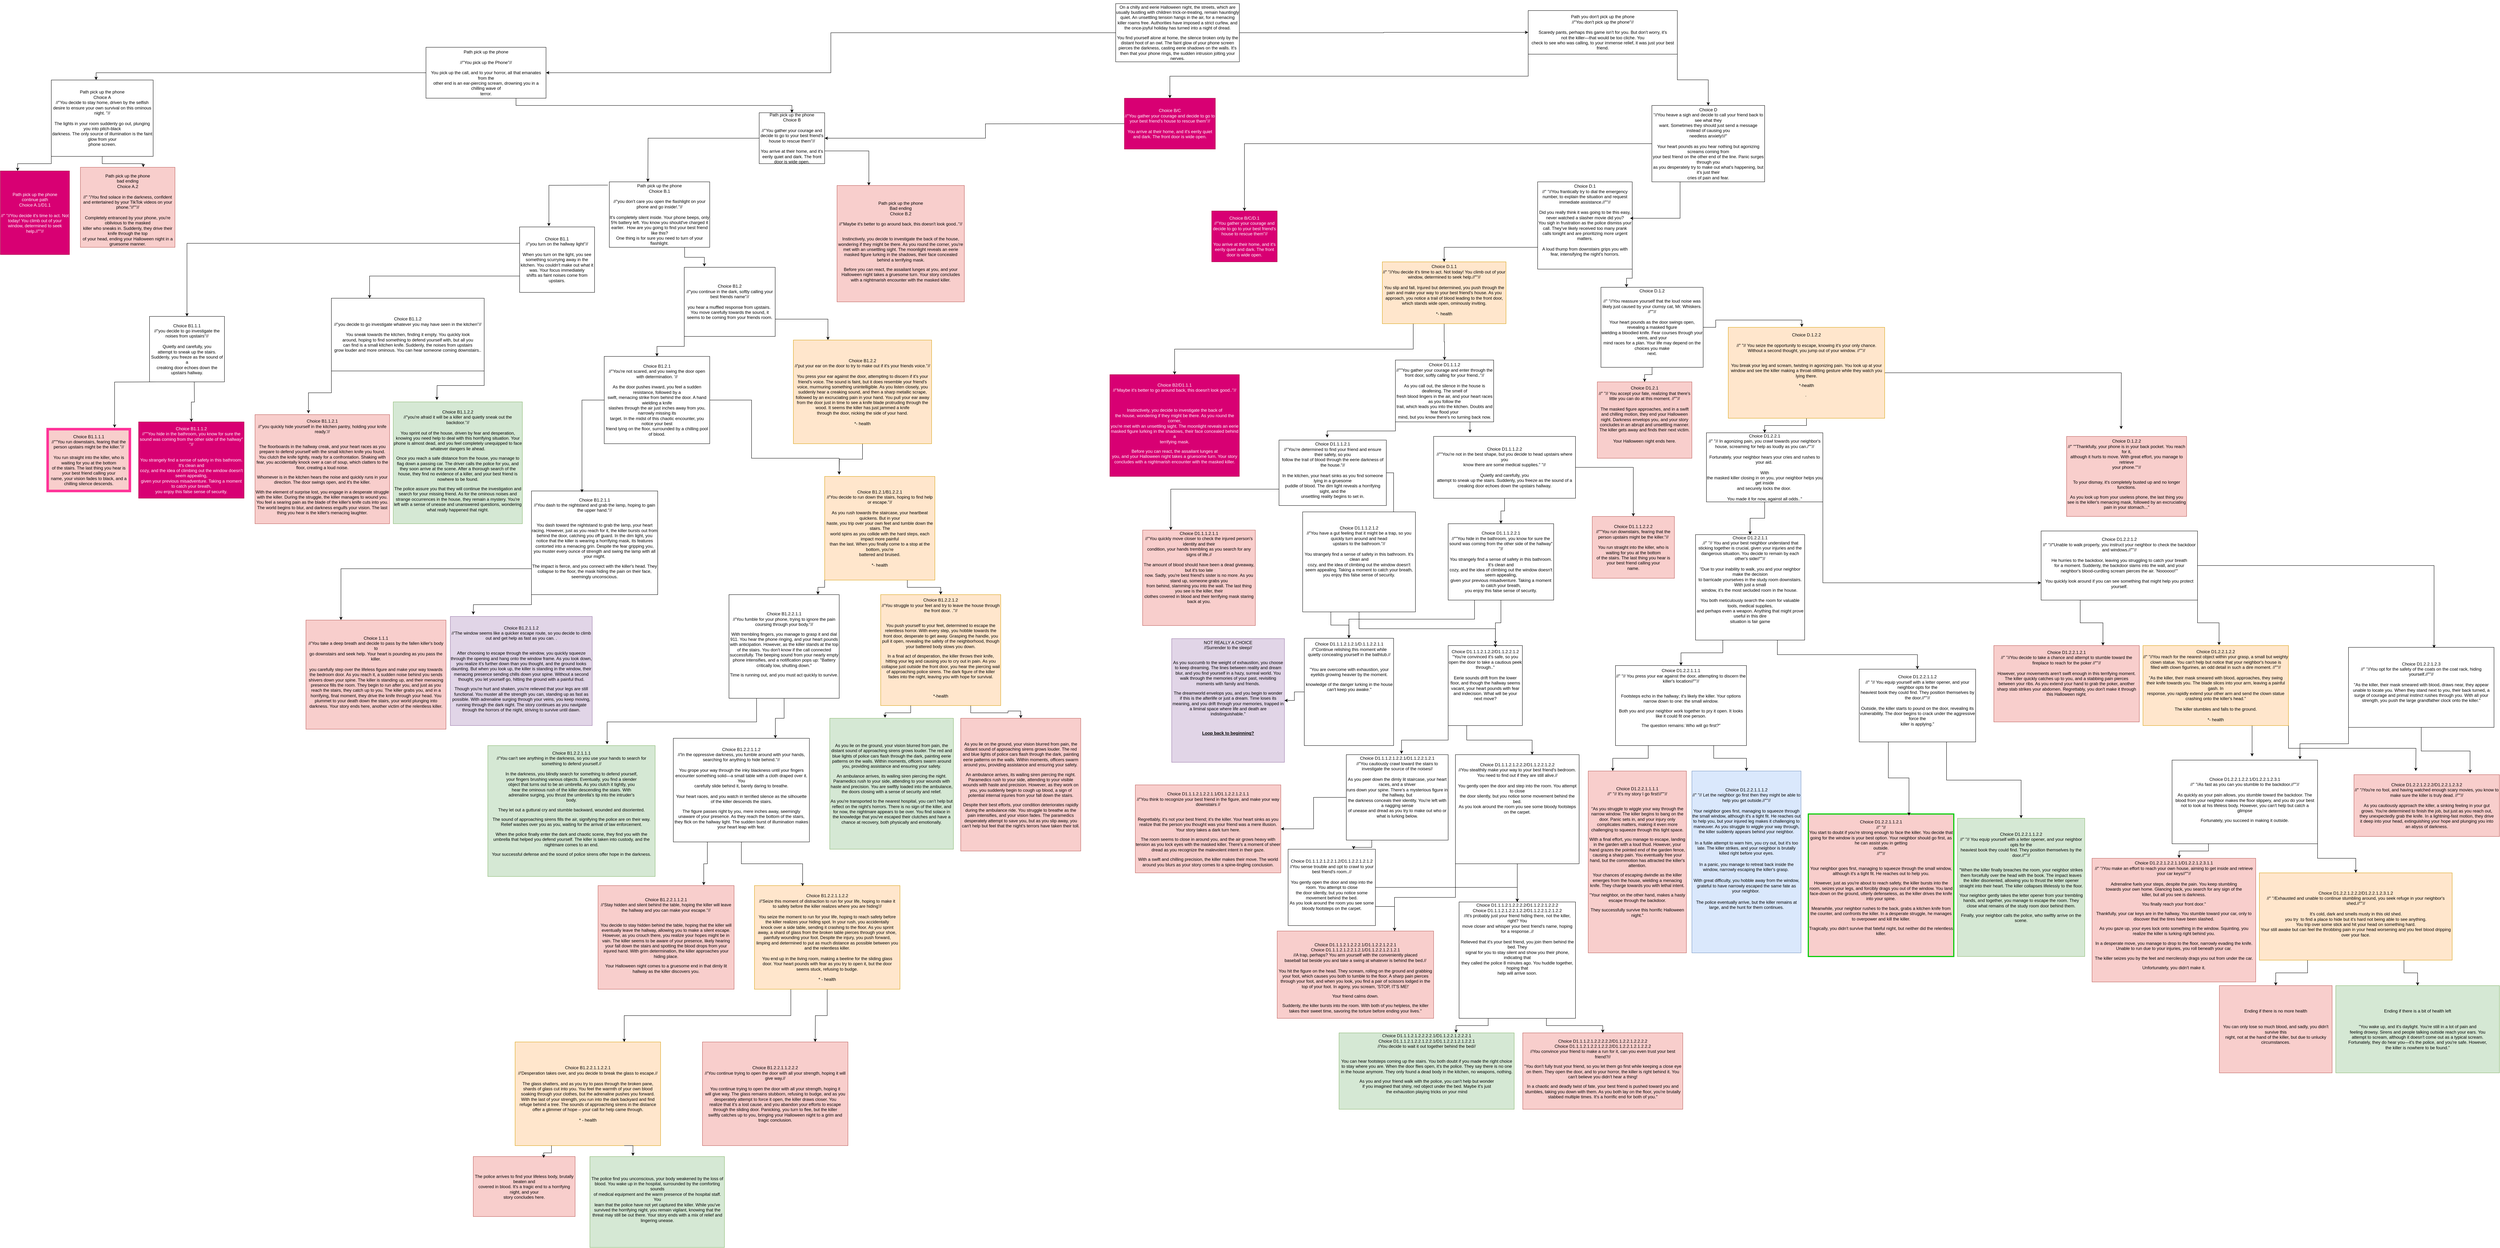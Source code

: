 <mxfile version="22.0.4" type="device">
  <diagram name="Page-1" id="GgY08rLqiByfh1tncBYm">
    <mxGraphModel dx="2021" dy="508" grid="1" gridSize="10" guides="1" tooltips="1" connect="1" arrows="1" fold="1" page="1" pageScale="1" pageWidth="850" pageHeight="1100" math="0" shadow="0">
      <root>
        <mxCell id="0" />
        <mxCell id="1" parent="0" />
        <mxCell id="w3264zR7rGeF_oMtsxfC-253" style="edgeStyle=orthogonalEdgeStyle;rounded=0;orthogonalLoop=1;jettySize=auto;html=1;exitX=0;exitY=0.5;exitDx=0;exitDy=0;" parent="1" source="w3264zR7rGeF_oMtsxfC-1" target="w3264zR7rGeF_oMtsxfC-4" edge="1">
          <mxGeometry relative="1" as="geometry" />
        </mxCell>
        <mxCell id="w3264zR7rGeF_oMtsxfC-278" style="edgeStyle=orthogonalEdgeStyle;rounded=0;orthogonalLoop=1;jettySize=auto;html=1;exitX=1;exitY=0.5;exitDx=0;exitDy=0;entryX=0;entryY=0.5;entryDx=0;entryDy=0;" parent="1" source="w3264zR7rGeF_oMtsxfC-1" target="w3264zR7rGeF_oMtsxfC-5" edge="1">
          <mxGeometry relative="1" as="geometry" />
        </mxCell>
        <mxCell id="w3264zR7rGeF_oMtsxfC-1" value="&lt;p&gt;On a chilly and eerie Halloween night, the streets, which are usually bustling with children trick-or-treating, remain hauntingly quiet. An unsettling tension hangs in the air, for a menacing killer roams free. Authorities have imposed a strict curfew, and the once-joyful holiday has turned into a night of dread.&lt;/p&gt;&lt;p&gt;You find yourself alone at home, the silence broken only by the distant hoot of an owl. The faint glow of your phone screen pierces the darkness, casting eerie shadows on the walls. It&#39;s then that your phone rings, the sudden intrusion jolting your nerves.&lt;/p&gt;" style="rounded=0;whiteSpace=wrap;html=1;" parent="1" vertex="1">
          <mxGeometry x="2526" y="130" width="340" height="160" as="geometry" />
        </mxCell>
        <mxCell id="w3264zR7rGeF_oMtsxfC-350" style="edgeStyle=orthogonalEdgeStyle;rounded=0;orthogonalLoop=1;jettySize=auto;html=1;exitX=0.75;exitY=1;exitDx=0;exitDy=0;entryX=0.5;entryY=0;entryDx=0;entryDy=0;" parent="1" source="w3264zR7rGeF_oMtsxfC-4" target="w3264zR7rGeF_oMtsxfC-7" edge="1">
          <mxGeometry relative="1" as="geometry" />
        </mxCell>
        <mxCell id="w3264zR7rGeF_oMtsxfC-4" value="&lt;div&gt;Path pick up the phone&lt;/div&gt;&lt;div&gt;&lt;br&gt;&lt;/div&gt;&lt;div&gt;//&#39;&#39;You pick up the Phone&#39;&#39;//&lt;/div&gt;&lt;br&gt;You pick up the call, and to your horror, all that emanates from the &lt;br&gt;other end is an ear-piercing scream, drowning you in a chilling wave of &lt;br&gt;terror." style="rounded=0;whiteSpace=wrap;html=1;" parent="1" vertex="1">
          <mxGeometry x="630" y="250" width="330" height="140" as="geometry" />
        </mxCell>
        <mxCell id="w3264zR7rGeF_oMtsxfC-279" style="edgeStyle=orthogonalEdgeStyle;rounded=0;orthogonalLoop=1;jettySize=auto;html=1;exitX=0;exitY=1;exitDx=0;exitDy=0;" parent="1" source="w3264zR7rGeF_oMtsxfC-5" target="w3264zR7rGeF_oMtsxfC-12" edge="1">
          <mxGeometry relative="1" as="geometry" />
        </mxCell>
        <mxCell id="w3264zR7rGeF_oMtsxfC-280" style="edgeStyle=orthogonalEdgeStyle;rounded=0;orthogonalLoop=1;jettySize=auto;html=1;exitX=1;exitY=1;exitDx=0;exitDy=0;entryX=0.5;entryY=0;entryDx=0;entryDy=0;" parent="1" source="w3264zR7rGeF_oMtsxfC-5" target="w3264zR7rGeF_oMtsxfC-18" edge="1">
          <mxGeometry relative="1" as="geometry" />
        </mxCell>
        <mxCell id="w3264zR7rGeF_oMtsxfC-5" value="&lt;div&gt;Path you don&#39;t pick up the phone&lt;br&gt;&lt;/div&gt;&lt;div&gt;//&#39;&#39;You don&#39;t pick up the phone&#39;&#39;//&lt;/div&gt;&lt;div&gt;&lt;br&gt;&lt;/div&gt;Scaredy pants, perhaps this game isn&#39;t for you. But don&#39;t worry, it&#39;s &lt;br/&gt;not the killer—that would be too cliche. You &lt;br/&gt;check to see who was calling, to your immense relief, it was just your best friend." style="rounded=0;whiteSpace=wrap;html=1;" parent="1" vertex="1">
          <mxGeometry x="3660" y="149" width="410" height="120" as="geometry" />
        </mxCell>
        <mxCell id="w3264zR7rGeF_oMtsxfC-41" style="edgeStyle=orthogonalEdgeStyle;rounded=0;orthogonalLoop=1;jettySize=auto;html=1;exitX=1;exitY=0.75;exitDx=0;exitDy=0;entryX=0.25;entryY=0;entryDx=0;entryDy=0;" parent="1" source="w3264zR7rGeF_oMtsxfC-7" target="w3264zR7rGeF_oMtsxfC-33" edge="1">
          <mxGeometry relative="1" as="geometry">
            <mxPoint x="1860" y="504" as="sourcePoint" />
          </mxGeometry>
        </mxCell>
        <mxCell id="w3264zR7rGeF_oMtsxfC-243" style="edgeStyle=orthogonalEdgeStyle;rounded=0;orthogonalLoop=1;jettySize=auto;html=1;exitX=0;exitY=0.5;exitDx=0;exitDy=0;" parent="1" source="w3264zR7rGeF_oMtsxfC-7" edge="1">
          <mxGeometry relative="1" as="geometry">
            <mxPoint x="1240" y="620" as="targetPoint" />
          </mxGeometry>
        </mxCell>
        <mxCell id="w3264zR7rGeF_oMtsxfC-7" value="&lt;div&gt;&lt;div&gt;Path pick up the phone&lt;/div&gt;&lt;/div&gt;&lt;div&gt;Choice B&lt;/div&gt;&lt;div&gt;&lt;br&gt;&lt;/div&gt;&lt;div&gt;//&#39;&#39;You gather your courage and decide to go to your best friend&#39;s house to rescue them&#39;&#39;//&lt;/div&gt;&lt;div&gt;&lt;br&gt;&lt;/div&gt;You arrive at their home, and it&#39;s eerily quiet and dark. The front door is wide open." style="rounded=0;whiteSpace=wrap;html=1;" parent="1" vertex="1">
          <mxGeometry x="1546" y="430" width="180" height="140" as="geometry" />
        </mxCell>
        <mxCell id="w3264zR7rGeF_oMtsxfC-180" style="edgeStyle=orthogonalEdgeStyle;rounded=0;orthogonalLoop=1;jettySize=auto;html=1;exitX=0;exitY=1;exitDx=0;exitDy=0;entryX=0.25;entryY=0;entryDx=0;entryDy=0;" parent="1" source="w3264zR7rGeF_oMtsxfC-10" target="w3264zR7rGeF_oMtsxfC-30" edge="1">
          <mxGeometry relative="1" as="geometry" />
        </mxCell>
        <mxCell id="w3264zR7rGeF_oMtsxfC-10" value="&lt;div&gt;&lt;div&gt;Path pick up the phone&lt;/div&gt;&lt;/div&gt;&lt;div&gt;Choice A&lt;/div&gt;&lt;div&gt;//&#39;&#39;You decide to stay home, driven by the selfish desire to ensure your own survival on this ominous night. &#39;&#39;//&lt;/div&gt;&lt;div&gt;&lt;br&gt;&lt;/div&gt;The lights in your room suddenly go out, plunging you into pitch-black &lt;br&gt;darkness. The only source of illumination is the faint glow from your &lt;br&gt;phone screen." style="rounded=0;whiteSpace=wrap;html=1;" parent="1" vertex="1">
          <mxGeometry x="-400" y="340" width="280" height="210" as="geometry" />
        </mxCell>
        <mxCell id="w3264zR7rGeF_oMtsxfC-16" style="edgeStyle=orthogonalEdgeStyle;rounded=0;orthogonalLoop=1;jettySize=auto;html=1;entryX=1;entryY=0.5;entryDx=0;entryDy=0;" parent="1" target="w3264zR7rGeF_oMtsxfC-7" edge="1">
          <mxGeometry relative="1" as="geometry">
            <mxPoint x="2610" y="460" as="sourcePoint" />
          </mxGeometry>
        </mxCell>
        <mxCell id="w3264zR7rGeF_oMtsxfC-12" value="&lt;div&gt;Choice B/C&lt;br&gt;&lt;/div&gt;&lt;div&gt;//&#39;&#39;You gather your courage and decide to go to your best friend&#39;s house to rescue them&#39;&#39;//&lt;/div&gt;&lt;div&gt;&lt;br&gt;&lt;/div&gt;You arrive at their home, and it&#39;s eerily quiet and dark. The front door is wide open." style="rounded=0;whiteSpace=wrap;html=1;fillColor=#d80073;fontColor=#ffffff;strokeColor=#A50040;" parent="1" vertex="1">
          <mxGeometry x="2550" y="390" width="250" height="140" as="geometry" />
        </mxCell>
        <mxCell id="w3264zR7rGeF_oMtsxfC-45" style="edgeStyle=orthogonalEdgeStyle;rounded=0;orthogonalLoop=1;jettySize=auto;html=1;entryX=0.5;entryY=0;entryDx=0;entryDy=0;" parent="1" source="w3264zR7rGeF_oMtsxfC-18" target="w3264zR7rGeF_oMtsxfC-34" edge="1">
          <mxGeometry relative="1" as="geometry" />
        </mxCell>
        <mxCell id="w3264zR7rGeF_oMtsxfC-18" value="&lt;div&gt;Choice D&lt;br&gt;&lt;/div&gt;&#39;&#39;//You heave a sigh and decide to call your friend back to see what they &lt;br&gt;want. Sometimes they should just send a message instead of causing you &lt;br&gt;&lt;div&gt;needless anxiety!//&#39;&#39;&lt;/div&gt;&lt;div&gt;&lt;br&gt;&lt;/div&gt;Your heart pounds as you hear nothing but agonizing screams coming from &lt;br&gt;your best friend on the other end of the line. Panic surges through you &lt;br&gt;as you desperately try to make out what&#39;s happening, but it&#39;s just their&lt;br&gt; cries of pain and fear." style="rounded=0;whiteSpace=wrap;html=1;" parent="1" vertex="1">
          <mxGeometry x="4000" y="410" width="310" height="210" as="geometry" />
        </mxCell>
        <mxCell id="w3264zR7rGeF_oMtsxfC-23" value="&lt;div&gt;&lt;div&gt;Path pick up the phone&lt;/div&gt;&lt;/div&gt;&lt;div&gt;Choice B.1&lt;/div&gt;&lt;div&gt;&lt;br&gt;&lt;/div&gt;&lt;div&gt;//&#39;&#39;you don&#39;t care you open the flashlight on your phone and go inside!.&#39;&#39;//&lt;/div&gt;&lt;div&gt;&lt;br&gt;&lt;/div&gt;&lt;div&gt;It&#39;s completely silent inside. Your phone beeps, only 5% battery left. You know you should&#39;ve charged it earlier.&amp;nbsp; How are you going to find your best friend like this?&lt;/div&gt;&lt;div&gt;One thing is for sure you need to turn of your flashlight.&lt;br&gt;&lt;/div&gt;" style="rounded=0;whiteSpace=wrap;html=1;" parent="1" vertex="1">
          <mxGeometry x="1134" y="620" width="276" height="180" as="geometry" />
        </mxCell>
        <mxCell id="w3264zR7rGeF_oMtsxfC-30" value="&lt;div&gt;&lt;div&gt;Path pick up the phone&lt;/div&gt;&lt;div&gt;continue path&lt;br&gt;&lt;/div&gt;&lt;/div&gt;&lt;div&gt;Choice A.1/D1.1&lt;/div&gt;&lt;div&gt;&lt;br&gt;&lt;/div&gt;//&#39;&#39; &quot;//You decide it&#39;s time to act. Not today! You climb out of your window, determined to seek help.//&quot;&#39;&#39;//" style="rounded=0;whiteSpace=wrap;html=1;fillColor=#d80073;fontColor=#ffffff;strokeColor=#A50040;" parent="1" vertex="1">
          <mxGeometry x="-540" y="590" width="190" height="230" as="geometry" />
        </mxCell>
        <mxCell id="w3264zR7rGeF_oMtsxfC-33" value="&lt;div&gt;&lt;div&gt;&lt;div&gt;Path pick up the phone&lt;/div&gt;&lt;div&gt;Bad ending&lt;br&gt;&lt;/div&gt;&lt;/div&gt;&lt;div&gt;Choice B.2&lt;/div&gt;&lt;/div&gt;&lt;div&gt;&lt;br&gt;&lt;/div&gt;&lt;div&gt;//&#39;&#39;Maybe it&#39;s better to go around back, this doesn&#39;t look good..&#39;&#39;//&lt;/div&gt;&lt;div&gt;&lt;br&gt;&lt;/div&gt;&lt;p&gt;Instinctively, you decide to investigate the back of the house, wondering if they might be there. As you round the corner, you&#39;re met with an unsettling sight. The moonlight reveals an eerie masked figure lurking in the shadows, their face concealed behind a terrifying mask.&lt;/p&gt;&lt;p&gt;Before you can react, the assailant lunges at you, and your Halloween night takes a gruesome turn. Your story concludes with a nightmarish encounter with the masked killer.&lt;/p&gt;" style="rounded=0;whiteSpace=wrap;html=1;fillColor=#f8cecc;strokeColor=#b85450;" parent="1" vertex="1">
          <mxGeometry x="1760" y="630" width="350" height="320" as="geometry" />
        </mxCell>
        <mxCell id="w3264zR7rGeF_oMtsxfC-34" value="&lt;div&gt;Choice B/C/D.1&lt;br&gt;&lt;/div&gt;&lt;div&gt;//&#39;&#39;You gather your courage and decide to go to your best friend&#39;s house to rescue them&#39;&#39;//&lt;/div&gt;&lt;div&gt;&lt;br&gt;&lt;/div&gt;You arrive at their home, and it&#39;s eerily quiet and dark. The front door is wide open." style="rounded=0;whiteSpace=wrap;html=1;fillColor=#d80073;fontColor=#ffffff;strokeColor=#A50040;" parent="1" vertex="1">
          <mxGeometry x="2790" y="700" width="180" height="140" as="geometry" />
        </mxCell>
        <mxCell id="w3264zR7rGeF_oMtsxfC-60" style="edgeStyle=orthogonalEdgeStyle;rounded=0;orthogonalLoop=1;jettySize=auto;html=1;exitX=1;exitY=1;exitDx=0;exitDy=0;entryX=0.25;entryY=0;entryDx=0;entryDy=0;" parent="1" source="w3264zR7rGeF_oMtsxfC-38" target="w3264zR7rGeF_oMtsxfC-59" edge="1">
          <mxGeometry relative="1" as="geometry" />
        </mxCell>
        <mxCell id="w3264zR7rGeF_oMtsxfC-282" style="edgeStyle=orthogonalEdgeStyle;rounded=0;orthogonalLoop=1;jettySize=auto;html=1;exitX=0;exitY=0.75;exitDx=0;exitDy=0;entryX=0.5;entryY=0;entryDx=0;entryDy=0;" parent="1" source="w3264zR7rGeF_oMtsxfC-38" target="w3264zR7rGeF_oMtsxfC-58" edge="1">
          <mxGeometry relative="1" as="geometry" />
        </mxCell>
        <mxCell id="w3264zR7rGeF_oMtsxfC-38" value="Choice D.1&lt;br&gt;//&#39;&#39; &quot;//You frantically try to dial the emergency number, to explain the situation and request immediate assistance.//&quot;&#39;&#39;//&lt;br&gt;&lt;div style=&quot;&quot;&gt;&lt;font style=&quot;font-size: 12px;&quot;&gt;&lt;br&gt;&lt;/font&gt;&lt;/div&gt;&lt;div style=&quot;&quot;&gt;&lt;p id=&quot;docs-internal-guid-5c48ae1c-7fff-be2e-52c6-c457543fcb7f&quot; style=&quot;line-height:1.2;margin-top:0pt;margin-bottom:0pt;&quot; dir=&quot;ltr&quot;&gt;&lt;font style=&quot;font-size: 12px;&quot;&gt;Did you really think it was going to be this easy, never watched a slasher movie did you?&lt;/font&gt;&lt;/p&gt;&lt;font style=&quot;font-size: 12px;&quot;&gt;&lt;span style=&quot;font-family: Arial, sans-serif; color: rgb(0, 0, 0); background-color: transparent; font-weight: 400; font-style: normal; font-variant: normal; text-decoration: none; vertical-align: baseline;&quot;&gt;You sigh in frustration as the police dismiss your call. They&#39;ve likely received too many prank calls tonight and are prioritizing more urgent matters. &lt;/span&gt;&lt;span style=&quot;font-family: Arial, sans-serif; color: rgb(0, 0, 0); background-color: transparent; font-weight: 400; font-style: normal; font-variant: normal; text-decoration: none; vertical-align: baseline;&quot;&gt;&lt;br&gt;&lt;/span&gt;&lt;span style=&quot;font-family: Arial, sans-serif; color: rgb(0, 0, 0); background-color: transparent; font-weight: 400; font-style: normal; font-variant: normal; text-decoration: none; vertical-align: baseline;&quot;&gt;&lt;br&gt;&lt;/span&gt;&lt;span style=&quot;font-family: Arial, sans-serif; color: rgb(0, 0, 0); background-color: transparent; font-weight: 400; font-style: normal; font-variant: normal; text-decoration: none; vertical-align: baseline;&quot;&gt;A loud thump from downstairs grips you with fear, intensifying the night&#39;s horrors.&lt;/span&gt;&lt;/font&gt;&lt;/div&gt;&lt;div&gt;&lt;br&gt;&lt;/div&gt;&lt;div&gt;&lt;br&gt;&lt;/div&gt;" style="rounded=0;whiteSpace=wrap;html=1;" parent="1" vertex="1">
          <mxGeometry x="3686" y="620" width="260" height="240" as="geometry" />
        </mxCell>
        <mxCell id="w3264zR7rGeF_oMtsxfC-71" style="edgeStyle=orthogonalEdgeStyle;rounded=0;orthogonalLoop=1;jettySize=auto;html=1;exitX=0.25;exitY=1;exitDx=0;exitDy=0;entryX=0.5;entryY=0;entryDx=0;entryDy=0;" parent="1" source="w3264zR7rGeF_oMtsxfC-58" target="w3264zR7rGeF_oMtsxfC-70" edge="1">
          <mxGeometry relative="1" as="geometry" />
        </mxCell>
        <mxCell id="w3264zR7rGeF_oMtsxfC-73" style="edgeStyle=orthogonalEdgeStyle;rounded=0;orthogonalLoop=1;jettySize=auto;html=1;entryX=0.5;entryY=0;entryDx=0;entryDy=0;" parent="1" source="w3264zR7rGeF_oMtsxfC-58" target="w3264zR7rGeF_oMtsxfC-72" edge="1">
          <mxGeometry relative="1" as="geometry" />
        </mxCell>
        <mxCell id="w3264zR7rGeF_oMtsxfC-58" value="Choice D.1.1&lt;br&gt;//&#39;&#39; &quot;//You decide it&#39;s time to act. Not today! You climb out of your window, determined to seek help.//&quot;&#39;&#39;//&lt;br&gt;&lt;div&gt;&lt;br&gt;&lt;/div&gt;&lt;div&gt;You slip and fall, Injured but determined, you push through the pain and make your way to your best friend&#39;s house. As you approach, you notice a trail of blood leading to the front door, which stands wide open, ominously inviting.&lt;/div&gt;&lt;div&gt;&lt;br&gt;&lt;/div&gt;&lt;div&gt;*- health&lt;br&gt;&lt;/div&gt;&lt;div&gt;&lt;br&gt;&lt;/div&gt;" style="rounded=0;whiteSpace=wrap;html=1;fillColor=#ffe6cc;strokeColor=#d79b00;" parent="1" vertex="1">
          <mxGeometry x="3259" y="840" width="340" height="170" as="geometry" />
        </mxCell>
        <mxCell id="3ocRaK4UEdnMgbk3KAv0-2" style="edgeStyle=orthogonalEdgeStyle;rounded=0;orthogonalLoop=1;jettySize=auto;html=1;exitX=0.5;exitY=1;exitDx=0;exitDy=0;" edge="1" parent="1" source="w3264zR7rGeF_oMtsxfC-59" target="w3264zR7rGeF_oMtsxfC-62">
          <mxGeometry relative="1" as="geometry" />
        </mxCell>
        <mxCell id="w3264zR7rGeF_oMtsxfC-59" value="&lt;div&gt;Choice D.1.2&lt;/div&gt;&lt;div&gt;&lt;br&gt;&lt;/div&gt;//&#39;&#39; &quot;//You reassure yourself that the loud noise was likely just caused by your clumsy cat, Mr. Whiskers. //&quot;&#39;&#39;//&lt;br&gt;&lt;div&gt;&lt;br&gt;&lt;/div&gt;Your heart pounds as the door swings open, revealing a masked figure &lt;br/&gt;wielding a bloodied knife. Fear courses through your veins, and your &lt;br/&gt;mind races for a plan. Your life may depend on the choices you make &lt;br/&gt;next.&lt;div&gt;&lt;br&gt;&lt;/div&gt;&lt;div&gt;&lt;br&gt;&lt;/div&gt;" style="rounded=0;whiteSpace=wrap;html=1;" parent="1" vertex="1">
          <mxGeometry x="3860" y="910" width="281" height="220" as="geometry" />
        </mxCell>
        <mxCell id="w3264zR7rGeF_oMtsxfC-62" value="Choice D1.2.1&lt;br&gt;&lt;font style=&quot;font-size: 12px;&quot;&gt;//&#39;&#39; &quot;//&amp;nbsp;You accept your fate, realizing that there&#39;s little you can do at this moment. //&quot;&#39;&#39;//&lt;br&gt;&lt;/font&gt;&lt;div&gt;&lt;font style=&quot;font-size: 12px;&quot;&gt;&lt;br&gt;&lt;/font&gt;&lt;/div&gt;&lt;p id=&quot;docs-internal-guid-ea758474-7fff-4bb1-020e-e15e3560f407&quot; style=&quot;line-height: 1.2; margin-top: 0pt; margin-bottom: 0pt;&quot; dir=&quot;ltr&quot;&gt;&lt;font style=&quot;font-size: 12px;&quot;&gt;The masked figure approaches, and in a swift and chilling motion, they end your Halloween night. Darkness envelops you, and your story concludes in an abrupt and unsettling manner.&lt;/font&gt;&lt;/p&gt;&lt;p style=&quot;line-height: 1.2; margin-top: 0pt; margin-bottom: 0pt;&quot; dir=&quot;ltr&quot;&gt;&lt;font style=&quot;font-size: 12px;&quot;&gt;&lt;span style=&quot;font-family: Arial, sans-serif; color: rgb(0, 0, 0); background-color: transparent; font-weight: 400; font-style: normal; font-variant: normal; text-decoration: none; vertical-align: baseline;&quot;&gt;The killer gets away and finds their next victim.&lt;/span&gt;&lt;/font&gt;&lt;/p&gt;&lt;p style=&quot;line-height: 1.2; margin-top: 12pt; margin-bottom: 12pt;&quot; dir=&quot;ltr&quot;&gt;&lt;font style=&quot;font-size: 12px;&quot;&gt;&lt;span style=&quot;font-family: Arial, sans-serif; color: rgb(0, 0, 0); background-color: transparent; font-weight: 400; font-style: normal; font-variant: normal; text-decoration: none; vertical-align: baseline;&quot;&gt;Your Halloween night ends here.&lt;/span&gt;&lt;/font&gt;&lt;/p&gt;&lt;div&gt;&lt;br&gt;&lt;/div&gt;" style="rounded=0;whiteSpace=wrap;html=1;fillColor=#f8cecc;strokeColor=#b85450;" parent="1" vertex="1">
          <mxGeometry x="3850" y="1170" width="260" height="210" as="geometry" />
        </mxCell>
        <mxCell id="w3264zR7rGeF_oMtsxfC-66" value="" style="edgeStyle=orthogonalEdgeStyle;rounded=0;orthogonalLoop=1;jettySize=auto;html=1;" parent="1" source="w3264zR7rGeF_oMtsxfC-64" target="w3264zR7rGeF_oMtsxfC-65" edge="1">
          <mxGeometry relative="1" as="geometry" />
        </mxCell>
        <mxCell id="w3264zR7rGeF_oMtsxfC-300" style="edgeStyle=orthogonalEdgeStyle;rounded=0;orthogonalLoop=1;jettySize=auto;html=1;exitX=1;exitY=0.5;exitDx=0;exitDy=0;" parent="1" source="w3264zR7rGeF_oMtsxfC-64" edge="1">
          <mxGeometry relative="1" as="geometry">
            <mxPoint x="5290" y="1300" as="targetPoint" />
          </mxGeometry>
        </mxCell>
        <mxCell id="w3264zR7rGeF_oMtsxfC-64" value="&lt;div&gt;Choice D.1.2.2&lt;/div&gt;&lt;br&gt;//&#39;&#39; &quot;// You seize the opportunity to escape, knowing it&#39;s your only chance. Without a second thought, you jump out of your window. //&quot;&#39;&#39;//&lt;br&gt;&lt;div&gt;&lt;br&gt;&lt;/div&gt;&lt;div&gt;&lt;p&gt;You break your leg and scream, twisting in agonizing pain. You look up at your window and see the killer making a throat-slitting gesture while they watch you lying there.&lt;/p&gt;&lt;p&gt;*-health&lt;br&gt;&lt;/p&gt;&lt;/div&gt;&lt;div&gt;.&amp;nbsp;&lt;/div&gt;&lt;div&gt;&lt;br&gt;&lt;/div&gt;&lt;div&gt;&lt;br&gt;&lt;/div&gt;&lt;div&gt;&lt;br&gt;&lt;/div&gt;" style="rounded=0;whiteSpace=wrap;html=1;fillColor=#ffe6cc;strokeColor=#d79b00;" parent="1" vertex="1">
          <mxGeometry x="4210" y="1020" width="430" height="250" as="geometry" />
        </mxCell>
        <mxCell id="w3264zR7rGeF_oMtsxfC-302" style="edgeStyle=orthogonalEdgeStyle;rounded=0;orthogonalLoop=1;jettySize=auto;html=1;exitX=1;exitY=1;exitDx=0;exitDy=0;entryX=0;entryY=0.75;entryDx=0;entryDy=0;" parent="1" source="w3264zR7rGeF_oMtsxfC-65" target="w3264zR7rGeF_oMtsxfC-81" edge="1">
          <mxGeometry relative="1" as="geometry" />
        </mxCell>
        <mxCell id="w3264zR7rGeF_oMtsxfC-305" style="edgeStyle=orthogonalEdgeStyle;rounded=0;orthogonalLoop=1;jettySize=auto;html=1;exitX=0.5;exitY=1;exitDx=0;exitDy=0;" parent="1" source="w3264zR7rGeF_oMtsxfC-65" target="w3264zR7rGeF_oMtsxfC-84" edge="1">
          <mxGeometry relative="1" as="geometry" />
        </mxCell>
        <mxCell id="w3264zR7rGeF_oMtsxfC-65" value="Choice D1.2.2.1&lt;div&gt;//&#39;&#39; &quot;// In agonizing pain, you crawl towards your neighbor&#39;s house, screaming for help as loudly as you can./&quot;&#39;&#39;//&lt;/div&gt;&lt;div&gt;&lt;br&gt;&lt;/div&gt;&lt;div&gt;Fortunately, your neighbor hears your cries and rushes to your aid.&amp;nbsp;&lt;/div&gt;&lt;div&gt;&lt;br&gt;&lt;/div&gt;&lt;div&gt;With&lt;br&gt; the masked killer closing in on you, your neighbor helps you get inside&lt;br&gt; and securely locks the door.&amp;nbsp;&lt;/div&gt;&lt;div&gt;&lt;br&gt;&lt;/div&gt;&lt;div&gt;You made it for now, against all odds..&quot;&lt;/div&gt;" style="whiteSpace=wrap;html=1;rounded=0;" parent="1" vertex="1">
          <mxGeometry x="4150" y="1310" width="320" height="190" as="geometry" />
        </mxCell>
        <mxCell id="w3264zR7rGeF_oMtsxfC-67" value="Choice D.1.2.2&lt;div&gt;//&#39;&#39; &quot;&quot;Thankfully, your phone is in your back pocket. You reach for it, &lt;br&gt;although it hurts to move. With great effort, you manage to retrieve &lt;br&gt;your phone.&quot;&#39;&#39;//&lt;/div&gt;&lt;div&gt;&lt;br&gt;&lt;/div&gt;&lt;div&gt;&lt;p&gt;To your dismay, it&#39;s completely busted up and no longer functions.&lt;/p&gt;&lt;p&gt;As you look up from your useless phone, the last thing you see is the killer&#39;s menacing mask, followed by an excruciating pain in your stomach...&quot;&lt;/p&gt;&lt;/div&gt;" style="whiteSpace=wrap;html=1;fillColor=#f8cecc;strokeColor=#b85450;rounded=0;" parent="1" vertex="1">
          <mxGeometry x="5140" y="1320" width="330" height="220" as="geometry" />
        </mxCell>
        <mxCell id="w3264zR7rGeF_oMtsxfC-70" value="&lt;div&gt;Choice B2/D1.1.1&lt;/div&gt;//&#39;&#39;Maybe it&#39;s better to go around back, this doesn&#39;t look good..&#39;&#39;//&lt;br&gt;&lt;br&gt;&lt;div&gt;&lt;br&gt;&lt;/div&gt;&lt;p&gt;Instinctively, you decide to investigate the back of &lt;br&gt;the house, wondering if they might be there. As you round the corner, &lt;br&gt;you&#39;re met with an unsettling sight. The moonlight reveals an eerie &lt;br&gt;masked figure lurking in the shadows, their face concealed behind a &lt;br&gt;terrifying mask.&lt;/p&gt;&lt;p&gt;Before you can react, the assailant lunges at &lt;br&gt;you, and your Halloween night takes a gruesome turn. Your story &lt;br&gt;concludes with a nightmarish encounter with the masked killer.&lt;/p&gt;" style="rounded=0;whiteSpace=wrap;html=1;fillColor=#d80073;fontColor=#ffffff;strokeColor=#A50040;" parent="1" vertex="1">
          <mxGeometry x="2510" y="1150" width="356" height="280" as="geometry" />
        </mxCell>
        <mxCell id="w3264zR7rGeF_oMtsxfC-76" style="edgeStyle=orthogonalEdgeStyle;rounded=0;orthogonalLoop=1;jettySize=auto;html=1;exitX=0;exitY=1;exitDx=0;exitDy=0;entryX=0.449;entryY=-0.038;entryDx=0;entryDy=0;entryPerimeter=0;" parent="1" source="w3264zR7rGeF_oMtsxfC-72" target="w3264zR7rGeF_oMtsxfC-78" edge="1">
          <mxGeometry relative="1" as="geometry">
            <mxPoint x="3416" y="1380" as="targetPoint" />
          </mxGeometry>
        </mxCell>
        <mxCell id="w3264zR7rGeF_oMtsxfC-283" style="edgeStyle=orthogonalEdgeStyle;rounded=0;orthogonalLoop=1;jettySize=auto;html=1;exitX=0.75;exitY=1;exitDx=0;exitDy=0;" parent="1" source="w3264zR7rGeF_oMtsxfC-72" edge="1">
          <mxGeometry relative="1" as="geometry">
            <mxPoint x="3500" y="1310" as="targetPoint" />
          </mxGeometry>
        </mxCell>
        <mxCell id="w3264zR7rGeF_oMtsxfC-72" value="&lt;div&gt;Choice D1.1.1.2&lt;/div&gt;&lt;div&gt;//&#39;&#39;&quot;You gather your courage and enter through the front door, softly calling for your friend..&#39;&#39;//&lt;/div&gt;&lt;div&gt;&lt;br&gt;&lt;/div&gt;As you call out, the silence in the house is deafening. The smell of &lt;br/&gt;fresh blood lingers in the air, and your heart races as you follow the &lt;br/&gt;trail, which leads you into the kitchen. Doubts and fear flood your &lt;br/&gt;mind, but you know there&#39;s no turning back now." style="rounded=0;whiteSpace=wrap;html=1;" parent="1" vertex="1">
          <mxGeometry x="3295" y="1110" width="270" height="170" as="geometry" />
        </mxCell>
        <mxCell id="w3264zR7rGeF_oMtsxfC-306" style="edgeStyle=orthogonalEdgeStyle;rounded=0;orthogonalLoop=1;jettySize=auto;html=1;exitX=1;exitY=0.5;exitDx=0;exitDy=0;" parent="1" source="w3264zR7rGeF_oMtsxfC-77" target="w3264zR7rGeF_oMtsxfC-136" edge="1">
          <mxGeometry relative="1" as="geometry" />
        </mxCell>
        <mxCell id="w3264zR7rGeF_oMtsxfC-312" style="edgeStyle=orthogonalEdgeStyle;rounded=0;orthogonalLoop=1;jettySize=auto;html=1;exitX=0.5;exitY=1;exitDx=0;exitDy=0;" parent="1" source="w3264zR7rGeF_oMtsxfC-77" target="w3264zR7rGeF_oMtsxfC-135" edge="1">
          <mxGeometry relative="1" as="geometry" />
        </mxCell>
        <mxCell id="w3264zR7rGeF_oMtsxfC-77" value="&lt;div&gt;Choice D1.1.1.2.2&lt;/div&gt;&lt;div&gt;//&#39;&#39;&quot;You&#39;re not in the best shape, but you decide to head upstairs where you&lt;br&gt; know there are some medical supplies.&quot; &#39;&#39;//&lt;/div&gt;&lt;div&gt;&lt;br&gt;&lt;/div&gt;Quietly and carefully, you &lt;br&gt;attempt to sneak up the stairs. Suddenly, you freeze as the sound of a &lt;br&gt;creaking door echoes down the upstairs hallway." style="rounded=0;whiteSpace=wrap;html=1;" parent="1" vertex="1">
          <mxGeometry x="3400" y="1320" width="390" height="170" as="geometry" />
        </mxCell>
        <mxCell id="w3264zR7rGeF_oMtsxfC-284" style="edgeStyle=orthogonalEdgeStyle;rounded=0;orthogonalLoop=1;jettySize=auto;html=1;exitX=0;exitY=0.75;exitDx=0;exitDy=0;entryX=0.25;entryY=0;entryDx=0;entryDy=0;" parent="1" source="w3264zR7rGeF_oMtsxfC-78" target="w3264zR7rGeF_oMtsxfC-137" edge="1">
          <mxGeometry relative="1" as="geometry" />
        </mxCell>
        <mxCell id="w3264zR7rGeF_oMtsxfC-310" style="edgeStyle=orthogonalEdgeStyle;rounded=0;orthogonalLoop=1;jettySize=auto;html=1;exitX=1;exitY=0.5;exitDx=0;exitDy=0;entryX=0.5;entryY=0;entryDx=0;entryDy=0;" parent="1" source="w3264zR7rGeF_oMtsxfC-78" target="w3264zR7rGeF_oMtsxfC-139" edge="1">
          <mxGeometry relative="1" as="geometry" />
        </mxCell>
        <mxCell id="w3264zR7rGeF_oMtsxfC-78" value="&lt;div&gt;Choice D1.1.1.2.1&lt;br&gt;&lt;/div&gt;&lt;div&gt;//&#39;&#39;You&#39;re determined to find your friend and ensure their safety, so you &lt;br/&gt;follow the trail of blood through the eerie darkness of the house.&#39;&#39;//&lt;/div&gt;&lt;div&gt;&lt;br&gt;&lt;/div&gt;&lt;div&gt;In the kitchen, your heart sinks as you find someone lying in a gruesome&lt;br/&gt; puddle of blood. The dim light reveals a horrifying sight, and the &lt;br/&gt;unsettling reality begins to set in.&lt;/div&gt;&lt;div&gt;&lt;br&gt;&lt;/div&gt;" style="rounded=0;whiteSpace=wrap;html=1;" parent="1" vertex="1">
          <mxGeometry x="2975" y="1330" width="295" height="180" as="geometry" />
        </mxCell>
        <mxCell id="w3264zR7rGeF_oMtsxfC-293" style="edgeStyle=orthogonalEdgeStyle;rounded=0;orthogonalLoop=1;jettySize=auto;html=1;exitX=0.25;exitY=1;exitDx=0;exitDy=0;entryX=0.75;entryY=0;entryDx=0;entryDy=0;" parent="1" source="w3264zR7rGeF_oMtsxfC-81" target="w3264zR7rGeF_oMtsxfC-88" edge="1">
          <mxGeometry relative="1" as="geometry" />
        </mxCell>
        <mxCell id="w3264zR7rGeF_oMtsxfC-81" value="Choice D1.2.2.1.2&lt;div&gt;//&#39;&#39; &quot;//&quot;Unable to walk properly, you instruct your neighbor to check the backdoor and windows.//&quot;&#39;&#39;//&lt;/div&gt;&lt;div&gt;&lt;br&gt;&lt;/div&gt;&lt;div&gt;He hurries to the backdoor, leaving you struggling to catch your breath &lt;br&gt;for a moment. Suddenly, the backdoor slams into the wall, and your &lt;br&gt;neighbor&#39;s blood-curdling scream pierces the air. &#39;Noooooo!&#39;&quot;&lt;/div&gt;&lt;div&gt;&lt;br&gt;&lt;/div&gt;&lt;div&gt;You quickly look around if you can see something that might help you protect yourself.&lt;br&gt;&lt;/div&gt;&lt;div&gt;&lt;br&gt;&lt;/div&gt;" style="whiteSpace=wrap;html=1;rounded=0;" parent="1" vertex="1">
          <mxGeometry x="5070" y="1580" width="430" height="190" as="geometry" />
        </mxCell>
        <mxCell id="w3264zR7rGeF_oMtsxfC-98" style="edgeStyle=orthogonalEdgeStyle;rounded=0;orthogonalLoop=1;jettySize=auto;html=1;exitX=0.75;exitY=1;exitDx=0;exitDy=0;" parent="1" source="w3264zR7rGeF_oMtsxfC-84" target="w3264zR7rGeF_oMtsxfC-97" edge="1">
          <mxGeometry relative="1" as="geometry" />
        </mxCell>
        <mxCell id="w3264zR7rGeF_oMtsxfC-307" style="edgeStyle=orthogonalEdgeStyle;rounded=0;orthogonalLoop=1;jettySize=auto;html=1;exitX=0.25;exitY=1;exitDx=0;exitDy=0;" parent="1" source="w3264zR7rGeF_oMtsxfC-84" target="w3264zR7rGeF_oMtsxfC-106" edge="1">
          <mxGeometry relative="1" as="geometry" />
        </mxCell>
        <mxCell id="w3264zR7rGeF_oMtsxfC-84" value="Choice D1.2.2.1.1&lt;div&gt;.//&#39;&#39; &quot;//&amp;nbsp;You and your best neighbor understand that sticking together is crucial, given your injuries and the dangerous situation. You decide to remain by each other&#39;s side//&quot;&#39;&#39;//&lt;/div&gt;&lt;div&gt;&lt;br&gt;&lt;/div&gt;&quot;Due to your inability to walk, you and your neighbor make the decision &lt;br&gt;to barricade yourselves in the study room downstairs. With just a small &lt;br&gt;&lt;div&gt;window, it&#39;s the most secluded room in the house.&amp;nbsp;&lt;/div&gt;&lt;div&gt;&lt;br&gt;&lt;/div&gt;&lt;div&gt;You both meticulously search the room for valuable tools, medical supplies, &lt;br&gt;and perhaps even a weapon. Anything that might prove useful in this dire&lt;br&gt; situation is fair game&lt;/div&gt;&lt;br&gt;&lt;div&gt;&lt;br&gt;&lt;/div&gt;&lt;div&gt;&lt;br&gt;&lt;/div&gt;" style="whiteSpace=wrap;html=1;rounded=0;" parent="1" vertex="1">
          <mxGeometry x="4120" y="1590" width="300" height="290" as="geometry" />
        </mxCell>
        <mxCell id="w3264zR7rGeF_oMtsxfC-291" style="edgeStyle=orthogonalEdgeStyle;rounded=0;orthogonalLoop=1;jettySize=auto;html=1;exitX=1;exitY=1;exitDx=0;exitDy=0;" parent="1" source="w3264zR7rGeF_oMtsxfC-87" edge="1">
          <mxGeometry relative="1" as="geometry">
            <mxPoint x="6100" y="2240" as="targetPoint" />
          </mxGeometry>
        </mxCell>
        <mxCell id="w3264zR7rGeF_oMtsxfC-292" style="edgeStyle=orthogonalEdgeStyle;rounded=0;orthogonalLoop=1;jettySize=auto;html=1;exitX=0.75;exitY=1;exitDx=0;exitDy=0;" parent="1" source="w3264zR7rGeF_oMtsxfC-87" edge="1">
          <mxGeometry relative="1" as="geometry">
            <mxPoint x="5650" y="2200" as="targetPoint" />
          </mxGeometry>
        </mxCell>
        <mxCell id="w3264zR7rGeF_oMtsxfC-87" value="Choice D1.2.2.1.2.2&lt;div&gt;//&#39;&#39; &quot;//You reach for the nearest object within your grasp, a small but weighty &lt;br&gt;clown statue. You can&#39;t help but notice that your neighbor&#39;s house is &lt;br&gt;filled with clown figurines, an odd detail in such a dire moment. //&quot;&#39;&#39;//&lt;/div&gt;&lt;div&gt;&lt;br&gt;&lt;/div&gt;&quot;As the killer, their mask smeared with blood, approaches, they swing &lt;br&gt;their knife towards you.&amp;nbsp;The blade slices into your arm, leaving a painful gash. In &lt;br&gt;response, you rapidly extend your other arm and send the clown statue &lt;br&gt;&lt;div&gt;crashing onto the killer&#39;s head.&quot;&lt;/div&gt;&lt;div&gt;&lt;br&gt;&lt;/div&gt;&lt;div&gt;The killer stumbles and falls to the ground.&lt;/div&gt;&lt;br&gt;&lt;div&gt;*- health&lt;br&gt;&lt;/div&gt;" style="whiteSpace=wrap;html=1;rounded=0;fillColor=#ffe6cc;strokeColor=#d79b00;" parent="1" vertex="1">
          <mxGeometry x="5350" y="1895" width="400" height="220" as="geometry" />
        </mxCell>
        <mxCell id="w3264zR7rGeF_oMtsxfC-88" value="Choice D1.2.2.1.2.1&lt;br&gt;&lt;div&gt;//&#39;&#39; &quot;//You decide to take a chance and attempt to stumble toward the fireplace to reach for the poker //&quot;&#39;&#39;//&lt;/div&gt;&lt;div&gt;&lt;br&gt;&lt;/div&gt;However, your movements aren&#39;t swift enough in this terrifying moment. &lt;br&gt;The killer quickly catches up to you, and a stabbing pain pierces &lt;br&gt;between your ribs. As you extend your hand to grab the poker, another &lt;br&gt;sharp stab strikes your abdomen. Regrettably, you don&#39;t make it through &lt;br&gt;this Halloween night.&lt;div&gt;&lt;br&gt;&lt;/div&gt;&lt;div&gt;&lt;br&gt;&lt;/div&gt;&lt;br&gt;&lt;div&gt;&lt;br&gt;&lt;/div&gt;" style="whiteSpace=wrap;html=1;rounded=0;fillColor=#f8cecc;strokeColor=#b85450;" parent="1" vertex="1">
          <mxGeometry x="4940" y="1895" width="400" height="210" as="geometry" />
        </mxCell>
        <mxCell id="w3264zR7rGeF_oMtsxfC-94" value="Choice D1.2.2.1.2.2.2/D1.2.2.1.2.3.2&lt;div&gt;//&#39;&#39; &quot;/You&#39;re no fool, and having watched enough scary movies, you know to make sure the killer is truly dead. //&quot;&#39;&#39;//&lt;/div&gt;&lt;div&gt;&lt;br&gt;&lt;/div&gt;As you cautiously approach the killer, a sinking feeling in your gut &lt;br/&gt;grows. You&#39;re determined to finish the job, but just as you reach out, &lt;br/&gt;they unexpectedly grab the knife. In a lightning-fast motion, they drive&lt;br/&gt; it deep into your head, extinguishing your hope and plunging you into &lt;br/&gt;an abyss of darkness." style="whiteSpace=wrap;html=1;rounded=0;fillColor=#f8cecc;strokeColor=#b85450;" parent="1" vertex="1">
          <mxGeometry x="5930" y="2250" width="400" height="170" as="geometry" />
        </mxCell>
        <mxCell id="w3264zR7rGeF_oMtsxfC-120" style="edgeStyle=orthogonalEdgeStyle;rounded=0;orthogonalLoop=1;jettySize=auto;html=1;exitX=0.25;exitY=1;exitDx=0;exitDy=0;entryX=0.532;entryY=-0.002;entryDx=0;entryDy=0;entryPerimeter=0;" parent="1" source="w3264zR7rGeF_oMtsxfC-96" target="w3264zR7rGeF_oMtsxfC-122" edge="1">
          <mxGeometry relative="1" as="geometry">
            <mxPoint x="5286.222" y="2460" as="targetPoint" />
          </mxGeometry>
        </mxCell>
        <mxCell id="w3264zR7rGeF_oMtsxfC-296" style="edgeStyle=orthogonalEdgeStyle;rounded=0;orthogonalLoop=1;jettySize=auto;html=1;exitX=1;exitY=1;exitDx=0;exitDy=0;" parent="1" source="w3264zR7rGeF_oMtsxfC-96" target="w3264zR7rGeF_oMtsxfC-124" edge="1">
          <mxGeometry relative="1" as="geometry" />
        </mxCell>
        <mxCell id="w3264zR7rGeF_oMtsxfC-96" value="Choice D1.2.2.1.2.2.1/D1.2.2.1.2.3.1&lt;div&gt;//&#39;&#39; &quot;/As fast as you can you stumble to the backdoor.//&quot;&#39;&#39;//&lt;/div&gt;&lt;div&gt;&lt;br&gt;&lt;/div&gt;&lt;div&gt;As quickly as your pain allows, you stumble toward the backdoor. The &lt;br&gt;blood from your neighbor makes the floor slippery, and you do your best &lt;br&gt;not to look at his lifeless body. However, you can&#39;t help but catch a &lt;br&gt;glimpse&lt;br&gt;&lt;p&gt;Fortunately, you succeed in making it outside. &lt;br&gt;&lt;/p&gt;&lt;/div&gt;" style="whiteSpace=wrap;html=1;rounded=0;" parent="1" vertex="1">
          <mxGeometry x="5430" y="2210" width="400" height="230" as="geometry" />
        </mxCell>
        <mxCell id="w3264zR7rGeF_oMtsxfC-304" style="edgeStyle=orthogonalEdgeStyle;rounded=0;orthogonalLoop=1;jettySize=auto;html=1;exitX=0.75;exitY=1;exitDx=0;exitDy=0;entryX=0.5;entryY=0;entryDx=0;entryDy=0;" parent="1" source="w3264zR7rGeF_oMtsxfC-97" target="w3264zR7rGeF_oMtsxfC-117" edge="1">
          <mxGeometry relative="1" as="geometry" />
        </mxCell>
        <mxCell id="w3264zR7rGeF_oMtsxfC-97" value="Choice D1.2.2.1.1.2&lt;div&gt;//&#39;&#39; &quot;// You equip yourself with a letter opener, and your neighbor opts for the &lt;br&gt;heaviest book they could find. They position themselves by the door.//&quot;&#39;&#39;//&lt;/div&gt;&lt;div&gt;&lt;br&gt;&lt;/div&gt;Outside, the killer starts to pound on the door, revealing its &lt;br&gt;vulnerability. The door begins to crack under the aggressive force the &lt;br&gt;&lt;div&gt;killer is applying.&quot;&lt;/div&gt;&lt;div&gt;&lt;br&gt;&lt;/div&gt;&lt;div&gt;&lt;br&gt;&lt;/div&gt;" style="whiteSpace=wrap;html=1;rounded=0;" parent="1" vertex="1">
          <mxGeometry x="4570" y="1960" width="320" height="200" as="geometry" />
        </mxCell>
        <mxCell id="w3264zR7rGeF_oMtsxfC-99" style="edgeStyle=orthogonalEdgeStyle;rounded=0;orthogonalLoop=1;jettySize=auto;html=1;exitX=1;exitY=1;exitDx=0;exitDy=0;entryX=0.523;entryY=-0.005;entryDx=0;entryDy=0;entryPerimeter=0;" parent="1" source="w3264zR7rGeF_oMtsxfC-81" target="w3264zR7rGeF_oMtsxfC-87" edge="1">
          <mxGeometry relative="1" as="geometry" />
        </mxCell>
        <mxCell id="w3264zR7rGeF_oMtsxfC-308" style="edgeStyle=orthogonalEdgeStyle;rounded=0;orthogonalLoop=1;jettySize=auto;html=1;exitX=0.75;exitY=1;exitDx=0;exitDy=0;" parent="1" source="w3264zR7rGeF_oMtsxfC-106" target="w3264zR7rGeF_oMtsxfC-108" edge="1">
          <mxGeometry relative="1" as="geometry" />
        </mxCell>
        <mxCell id="w3264zR7rGeF_oMtsxfC-309" style="edgeStyle=orthogonalEdgeStyle;rounded=0;orthogonalLoop=1;jettySize=auto;html=1;exitX=0.25;exitY=1;exitDx=0;exitDy=0;entryX=0.25;entryY=0;entryDx=0;entryDy=0;" parent="1" source="w3264zR7rGeF_oMtsxfC-106" target="w3264zR7rGeF_oMtsxfC-107" edge="1">
          <mxGeometry relative="1" as="geometry" />
        </mxCell>
        <mxCell id="w3264zR7rGeF_oMtsxfC-106" value="Choice D1.2.2.1.1.1&lt;div&gt;//&#39;&#39; &quot;// You press your ear against the door, attempting to discern the killer&#39;s location//&quot;&#39;&#39;//&lt;/div&gt;&lt;div&gt;&lt;br&gt;&lt;/div&gt;&lt;p&gt;Footsteps echo in the hallway; it&#39;s likely the killer. Your options narrow down to one: the small window.&lt;/p&gt;&lt;p&gt;Both you and your neighbor work together to pry it open. It looks like it could fit one person.&lt;/p&gt;&lt;p&gt;The question remains: Who will go first?&quot;&lt;/p&gt;&lt;div&gt;&lt;br&gt;&lt;/div&gt;&lt;div&gt;&lt;br&gt;&lt;/div&gt;" style="whiteSpace=wrap;html=1;rounded=0;" parent="1" vertex="1">
          <mxGeometry x="3900" y="1950" width="360" height="220" as="geometry" />
        </mxCell>
        <mxCell id="w3264zR7rGeF_oMtsxfC-107" value="Choice D1.2.2.1.1.1.1&lt;div&gt;//&#39;&#39; &quot;// It&#39;s my story I go first!//&quot;&#39;&#39;//&lt;/div&gt;&lt;div&gt;&lt;br&gt;&lt;/div&gt;&lt;p&gt;&quot;As you struggle to wiggle your way through the narrow window. The killer begins to bang on the door. Panic sets in, and your injury only complicates matters, making it even more challenging to squeeze through this tight space.&lt;/p&gt;&lt;p&gt;With a final effort, you manage to escape, landing in the garden with a loud thud. However, your hand grazes the pointed end of the garden fence, causing a sharp pain. You eventually free your hand, but the commotion has attracted the killer&#39;s attention.&lt;/p&gt;&lt;p&gt;Your chances of escaping dwindle as the killer emerges from the house, wielding a menacing knife. They charge towards you with lethal intent.&lt;/p&gt;&lt;p&gt;&quot;Your neighbor, on the other hand, makes a hasty escape through the backdoor.&lt;/p&gt;&lt;p&gt;They successfully survive this horrific Halloween night.&quot;&lt;/p&gt;&lt;div&gt;&lt;br&gt;&lt;/div&gt;&lt;div&gt;&lt;br&gt;&lt;/div&gt;&lt;div&gt;&lt;br&gt;&lt;/div&gt;" style="whiteSpace=wrap;html=1;rounded=0;fillColor=#f8cecc;strokeColor=#b85450;" parent="1" vertex="1">
          <mxGeometry x="3825" y="2240" width="270" height="500" as="geometry" />
        </mxCell>
        <mxCell id="w3264zR7rGeF_oMtsxfC-108" value="Choice D1.2.2.1.1.1.2&lt;div&gt;//&#39;&#39; &quot;// Let the neighbor go first then they might be able to help you get outside.//&quot;&#39;&#39;//&lt;/div&gt;&lt;div&gt;&lt;br&gt;&lt;/div&gt;&lt;p id=&quot;docs-internal-guid-da8f332b-7fff-361f-a46c-3ee51784181e&quot; style=&quot;line-height: 1.2; margin-top: 0pt; margin-bottom: 0pt;&quot; dir=&quot;ltr&quot;&gt;&lt;font style=&quot;font-size: 12px;&quot;&gt;Your neighbor goes first, managing to squeeze through the small window, although it&#39;s a tight fit. He reaches out to help you, but your injured leg makes it challenging to maneuver. As you struggle to wiggle your way through, the killer suddenly appears behind your neighbor.&lt;/font&gt;&lt;/p&gt;&lt;p style=&quot;line-height: 1.2; margin-top: 12pt; margin-bottom: 12pt;&quot; dir=&quot;ltr&quot;&gt;&lt;font style=&quot;font-size: 12px;&quot;&gt;&lt;span style=&quot;font-family: Arial, sans-serif; color: rgb(0, 0, 0); background-color: transparent; font-weight: 400; font-style: normal; font-variant: normal; text-decoration: none; vertical-align: baseline;&quot;&gt;In a futile attempt to warn him, you cry out, but it&#39;s too late. The killer strikes, and your neighbor is brutally killed right before your eyes.&lt;/span&gt;&lt;/font&gt;&lt;/p&gt;&lt;p style=&quot;line-height: 1.2; margin-top: 12pt; margin-bottom: 12pt;&quot; dir=&quot;ltr&quot;&gt;&lt;font style=&quot;font-size: 12px;&quot;&gt;&lt;span style=&quot;font-family: Arial, sans-serif; color: rgb(0, 0, 0); background-color: transparent; font-weight: 400; font-style: normal; font-variant: normal; text-decoration: none; vertical-align: baseline;&quot;&gt;In a panic, you manage to retreat back inside the window, narrowly escaping the killer&#39;s grasp.&amp;nbsp;&lt;/span&gt;&lt;/font&gt;&lt;/p&gt;&lt;p style=&quot;line-height: 1.2; margin-top: 12pt; margin-bottom: 12pt;&quot; dir=&quot;ltr&quot;&gt;&lt;font style=&quot;font-size: 12px;&quot;&gt;&lt;span style=&quot;font-family: Arial, sans-serif; color: rgb(0, 0, 0); background-color: transparent; font-weight: 400; font-style: normal; font-variant: normal; text-decoration: none; vertical-align: baseline;&quot;&gt;With great difficulty, you hobble away from the window, grateful to have narrowly escaped the same fate as your neighbor.&amp;nbsp;&lt;/span&gt;&lt;/font&gt;&lt;/p&gt;&lt;p style=&quot;line-height: 1.2; margin-top: 12pt; margin-bottom: 12pt;&quot; dir=&quot;ltr&quot;&gt;&lt;font style=&quot;font-size: 12px;&quot;&gt;&lt;span style=&quot;font-family: Arial, sans-serif; color: rgb(0, 0, 0); background-color: transparent; font-weight: 400; font-style: normal; font-variant: normal; text-decoration: none; vertical-align: baseline;&quot;&gt;The police eventually arrive, but the killer remains at large, and the hunt for them continues.&lt;/span&gt;&lt;/font&gt;&lt;/p&gt;&lt;div&gt;&lt;br&gt;&lt;/div&gt;&lt;br&gt;&lt;div&gt;&lt;br&gt;&lt;/div&gt;&lt;div&gt;&lt;br&gt;&lt;/div&gt;" style="whiteSpace=wrap;html=1;rounded=0;fillColor=#dae8fc;strokeColor=#6c8ebf;" parent="1" vertex="1">
          <mxGeometry x="4110" y="2240" width="300" height="500" as="geometry" />
        </mxCell>
        <mxCell id="w3264zR7rGeF_oMtsxfC-117" value="Choice D1.2.2.1.1.2.2&lt;div&gt;//&#39;&#39; &quot;// You equip yourself with a letter opener, and your neighbor opts for the &lt;br&gt;heaviest book they could find. They position themselves by the door.//&quot;&#39;&#39;//&lt;/div&gt;&lt;div&gt;&lt;br&gt;&lt;/div&gt;&lt;p&gt;&quot;When the killer finally breaches the room, your neighbor strikes them forcefully over the head with the book. The impact leaves the killer disoriented, allowing you to thrust the letter opener straight into their heart. The killer collapses lifelessly to the floor.&lt;/p&gt;&lt;p&gt;Your neighbor gently takes the letter opener from your trembling hands, and together, you manage to escape the room. They close what remains of the study room door behind them.&lt;/p&gt;&lt;p&gt;Finally, your neighbor calls the police, who swiftly arrive on the scene. &lt;br&gt;&lt;/p&gt;&lt;div&gt;&lt;br&gt;&lt;/div&gt;&lt;div&gt;&lt;br&gt;&lt;/div&gt;&lt;div&gt;&lt;br&gt;&lt;/div&gt;" style="whiteSpace=wrap;html=1;rounded=0;fillColor=#d5e8d4;strokeColor=#82b366;" parent="1" vertex="1">
          <mxGeometry x="4840" y="2370" width="350" height="380" as="geometry" />
        </mxCell>
        <mxCell id="w3264zR7rGeF_oMtsxfC-119" value="Choice D1.2.2.1.1.2.1&lt;div style=&quot;&quot;&gt;&lt;font style=&quot;font-size: 12px;&quot;&gt;//&#39;&#39; &quot;// &lt;br&gt;&lt;/font&gt;&lt;p id=&quot;docs-internal-guid-5490282e-7fff-ac12-b905-60a16ed1e724&quot; style=&quot;line-height:1.2;margin-top:0pt;margin-bottom:0pt;&quot; dir=&quot;ltr&quot;&gt;&lt;font style=&quot;font-size: 12px;&quot;&gt;You start to doubt if you&#39;re strong enough to face the killer. You decide that going for the window is your best option. Your neighbor should go first, as he can assist you in getting&lt;/font&gt;&lt;/p&gt;&lt;p style=&quot;line-height:1.2;margin-top:0pt;margin-bottom:0pt;&quot; dir=&quot;ltr&quot;&gt;&lt;font style=&quot;font-size: 12px;&quot;&gt;&lt;span style=&quot;font-family: Arial, sans-serif; color: rgb(0, 0, 0); background-color: transparent; font-weight: 400; font-style: normal; font-variant: normal; text-decoration: none; vertical-align: baseline;&quot;&gt;outside.&lt;/span&gt;&lt;/font&gt;&lt;/p&gt;&lt;font style=&quot;font-size: 12px;&quot;&gt;//&quot;&#39;&#39;//&lt;/font&gt;&lt;/div&gt;&lt;div&gt;&lt;br&gt;&lt;/div&gt;&lt;p&gt;Your neighbor goes first, managing to squeeze through the small window, although it&#39;s a tight fit. He reaches out to help you.&lt;/p&gt;&lt;p&gt;However, just as you&#39;re about to reach safety, the killer bursts into the room, seizes your legs, and forcibly drags you out of the window. You land face-down on the ground, utterly defenseless, as the killer drives the knife into your spine.&lt;/p&gt;&lt;p&gt;Meanwhile, your neighbor rushes to the back, grabs a kitchen knife from the counter, and confronts the killer. In a desperate struggle, he manages to overpower and kill the killer.&lt;/p&gt;&lt;p&gt;Tragically, you didn&#39;t survive that fateful night, but neither did the relentless killer.&lt;/p&gt;&lt;div&gt;&lt;br&gt;&lt;/div&gt;&lt;div&gt;&lt;br&gt;&lt;/div&gt;" style="whiteSpace=wrap;html=1;rounded=0;fillColor=#f8cecc;strokeColor=#00CC00;strokeWidth=3;" parent="1" vertex="1">
          <mxGeometry x="4430" y="2358.13" width="400" height="391.87" as="geometry" />
        </mxCell>
        <mxCell id="w3264zR7rGeF_oMtsxfC-122" value="Choice D1.2.2.1.2.2.1.1/D1.2.2.1.2.3.1.1&lt;div&gt;//&#39;&#39; &quot;/You make an effort to reach your own house, aiming to get inside and retrieve your car keys//&quot;&#39;&#39;//&lt;/div&gt;&lt;div&gt;&lt;br&gt;&lt;/div&gt;&lt;div&gt;Adrenaline fuels your steps, despite the pain. You keep stumbling &lt;br&gt;towards your own home. Glancing back, you search for any sign of the &lt;br&gt;killer, but all you see is darkness.&lt;p&gt;You finally reach your front door.&quot;&lt;/p&gt;&lt;/div&gt;&lt;p&gt;Thankfully, your car keys are in the hallway. You stumble toward your car, only to discover that the tires have been slashed.&lt;/p&gt;&lt;p&gt;As you gaze up, your eyes lock onto something in the window. Squinting, you realize the killer is lurking right behind you.&lt;/p&gt;&lt;p&gt;In a desperate move, you manage to drop to the floor, narrowly evading the knife. Unable to run due to your injuries, you roll beneath your car.&lt;/p&gt;&lt;p&gt;The killer seizes you by the feet and mercilessly drags you out from under the car.&lt;/p&gt;&lt;p&gt;Unfortunately, you didn&#39;t make it.&lt;/p&gt;&lt;div&gt;&lt;br&gt;&lt;/div&gt;" style="whiteSpace=wrap;html=1;rounded=0;fillColor=#f8cecc;strokeColor=#b85450;" parent="1" vertex="1">
          <mxGeometry x="5210" y="2480" width="450" height="340" as="geometry" />
        </mxCell>
        <mxCell id="w3264zR7rGeF_oMtsxfC-297" style="edgeStyle=orthogonalEdgeStyle;rounded=0;orthogonalLoop=1;jettySize=auto;html=1;exitX=0.75;exitY=1;exitDx=0;exitDy=0;" parent="1" source="w3264zR7rGeF_oMtsxfC-124" target="w3264zR7rGeF_oMtsxfC-131" edge="1">
          <mxGeometry relative="1" as="geometry" />
        </mxCell>
        <mxCell id="w3264zR7rGeF_oMtsxfC-298" style="edgeStyle=orthogonalEdgeStyle;rounded=0;orthogonalLoop=1;jettySize=auto;html=1;exitX=0.25;exitY=1;exitDx=0;exitDy=0;" parent="1" source="w3264zR7rGeF_oMtsxfC-124" target="w3264zR7rGeF_oMtsxfC-130" edge="1">
          <mxGeometry relative="1" as="geometry" />
        </mxCell>
        <mxCell id="w3264zR7rGeF_oMtsxfC-124" value="Choice D1.2.2.1.2.2.2/D1.2.2.1.2.3.1.2&lt;div&gt;//&#39;&#39; &quot;/Exhausted and unable to continue stumbling around, you seek refuge in your neighbor&#39;s shed.//&quot;&#39;&#39;//&lt;/div&gt;&lt;div&gt;&lt;br&gt;&lt;/div&gt;&lt;div&gt;It&#39;s cold, dark and smells musty in this old shed. &lt;br&gt;&lt;/div&gt;&lt;div&gt;you try&amp;nbsp; to find a place to hide but it&#39;s hard not being able to see anything. &lt;br&gt;&lt;/div&gt;&lt;div&gt;You trip over some stick and hit your head on something hard.&lt;/div&gt;&lt;div&gt;Your still awake but can feel the throbbing pain in your head worsening and you feel blood dripping over your face. &lt;br&gt;&lt;/div&gt;&lt;div&gt;&lt;br&gt;&lt;/div&gt;" style="whiteSpace=wrap;html=1;rounded=0;fillColor=#ffe6cc;strokeColor=#d79b00;" parent="1" vertex="1">
          <mxGeometry x="5670" y="2520" width="530" height="240" as="geometry" />
        </mxCell>
        <mxCell id="w3264zR7rGeF_oMtsxfC-125" value="Choice D1.2.2.1.2.3&lt;div&gt;//&#39;&#39; &quot;//You opt for the safety of the coats on the coat rack, hiding yourself.//&quot;&#39;&#39;//&lt;/div&gt;&lt;div&gt;&lt;br&gt;&lt;/div&gt;&lt;div&gt;&quot;As the killer, their mask smeared with blood, draws near, they appear &lt;br&gt;unable to locate you. When they stand next to you, their back turned, a &lt;br&gt;surge of courage and primal instinct rushes through you. With all your &lt;br&gt;strength, you push the large grandfather clock onto the killer.&quot;&lt;/div&gt;&lt;div&gt;&lt;br&gt;&lt;/div&gt;&lt;div&gt;&lt;br&gt;&lt;/div&gt;" style="whiteSpace=wrap;html=1;rounded=0;" parent="1" vertex="1">
          <mxGeometry x="5915" y="1900" width="400" height="220" as="geometry" />
        </mxCell>
        <mxCell id="w3264zR7rGeF_oMtsxfC-127" style="edgeStyle=orthogonalEdgeStyle;rounded=0;orthogonalLoop=1;jettySize=auto;html=1;entryX=0.798;entryY=-0.027;entryDx=0;entryDy=0;entryPerimeter=0;" parent="1" source="w3264zR7rGeF_oMtsxfC-125" target="w3264zR7rGeF_oMtsxfC-94" edge="1">
          <mxGeometry relative="1" as="geometry" />
        </mxCell>
        <mxCell id="w3264zR7rGeF_oMtsxfC-128" style="edgeStyle=orthogonalEdgeStyle;rounded=0;orthogonalLoop=1;jettySize=auto;html=1;exitX=0;exitY=1;exitDx=0;exitDy=0;entryX=0.879;entryY=-0.01;entryDx=0;entryDy=0;entryPerimeter=0;" parent="1" source="w3264zR7rGeF_oMtsxfC-125" target="w3264zR7rGeF_oMtsxfC-96" edge="1">
          <mxGeometry relative="1" as="geometry" />
        </mxCell>
        <mxCell id="w3264zR7rGeF_oMtsxfC-130" value="Ending if there is no more health&lt;br&gt;&lt;div&gt;&lt;br&gt;&lt;/div&gt;&lt;div&gt;&lt;br&gt;&lt;/div&gt;You can only lose so much blood, and sadly, you didn&#39;t survive this &lt;br/&gt;night, not at the hand of the killer, but due to unlucky circumstances.&lt;div&gt;&lt;br&gt;&lt;/div&gt;" style="whiteSpace=wrap;html=1;rounded=0;fillColor=#f8cecc;strokeColor=#b85450;" parent="1" vertex="1">
          <mxGeometry x="5560" y="2830" width="310" height="240" as="geometry" />
        </mxCell>
        <mxCell id="w3264zR7rGeF_oMtsxfC-131" value="Ending if there is a bit of health left&lt;br&gt;&lt;div&gt;&lt;br&gt;&lt;/div&gt;&lt;div&gt;&lt;br&gt;&lt;/div&gt;&quot;You wake up, and it&#39;s daylight. You&#39;re still in a lot of pain and &lt;br/&gt;feeling drowsy. Sirens and people talking outside reach your ears. You &lt;br/&gt;attempt to scream, although it doesn&#39;t come out as a typical scream. &lt;br/&gt;Fortunately, they do hear you—it&#39;s the police, and you&#39;re safe. However,&lt;br/&gt; the killer is nowhere to be found.&quot;" style="whiteSpace=wrap;html=1;rounded=0;fillColor=#d5e8d4;strokeColor=#82b366;" parent="1" vertex="1">
          <mxGeometry x="5880" y="2830" width="450" height="240" as="geometry" />
        </mxCell>
        <mxCell id="w3264zR7rGeF_oMtsxfC-317" style="edgeStyle=orthogonalEdgeStyle;rounded=0;orthogonalLoop=1;jettySize=auto;html=1;exitX=0.25;exitY=1;exitDx=0;exitDy=0;" parent="1" source="w3264zR7rGeF_oMtsxfC-135" target="w3264zR7rGeF_oMtsxfC-147" edge="1">
          <mxGeometry relative="1" as="geometry" />
        </mxCell>
        <mxCell id="w3264zR7rGeF_oMtsxfC-135" value="&lt;div&gt;Choice D1.1.1.2.2.1&lt;/div&gt;&lt;div&gt;//&#39;&#39;&quot;You hide in the bathroom, you know for sure the sound was coming from the other side of the hallway&quot; &#39;&#39;//&lt;/div&gt;&lt;div&gt;&lt;br&gt;&lt;/div&gt;You strangely find a sense of safety in this bathroom. It&#39;s clean and &lt;br&gt;cozy, and the idea of climbing out the window doesn&#39;t seem appealing, &lt;br&gt;given your previous misadventure. Taking a moment to catch your breath, &lt;br&gt;you enjoy this false sense of security." style="rounded=0;whiteSpace=wrap;html=1;" parent="1" vertex="1">
          <mxGeometry x="3440" y="1560" width="290" height="210" as="geometry" />
        </mxCell>
        <mxCell id="w3264zR7rGeF_oMtsxfC-136" value="&lt;div&gt;Choice D1.1.1.2.2.2&lt;/div&gt;&lt;div&gt;//&#39;&#39;&quot;You run downstairs, fearing that the person upstairs might be the killer.&#39;&#39;//&lt;/div&gt;&lt;div&gt;&lt;br&gt;&lt;/div&gt;You run straight into the killer, who is waiting for you at the bottom &lt;br&gt;of the stairs. The last thing you hear is your best friend calling your &lt;br&gt;name." style="rounded=0;whiteSpace=wrap;html=1;fillColor=#f8cecc;strokeColor=#b85450;" parent="1" vertex="1">
          <mxGeometry x="3836" y="1540" width="226" height="170" as="geometry" />
        </mxCell>
        <mxCell id="w3264zR7rGeF_oMtsxfC-137" value="&lt;div&gt;Choice D1.1.1.2.1.1&lt;/div&gt;&lt;div&gt;//&#39;&#39;You quickly move closer to check the injured person&#39;s identity and their&lt;br&gt; condition, your hands trembling as you search for any signs of life.//&lt;/div&gt;&lt;div&gt;&lt;br&gt;&lt;/div&gt;&lt;div&gt;The amount of blood should have been a dead giveaway, but it&#39;s too late&lt;br/&gt;now. Sadly, you&#39;re best friend&#39;s sister is no more. As you stand up, someone grabs you&lt;br/&gt;from behind, slamming you into the wall. The last thing you see is the killer, their&lt;br/&gt;clothes covered in blood and their terrifying mask staring back at you.&lt;/div&gt;&lt;div&gt;&lt;br&gt;&lt;/div&gt;&lt;div&gt;&lt;br&gt;&lt;/div&gt;&lt;div&gt;&lt;br&gt;&lt;/div&gt;&lt;div&gt;&lt;br&gt;&lt;/div&gt;" style="rounded=0;whiteSpace=wrap;html=1;fillColor=#f8cecc;strokeColor=#b85450;" parent="1" vertex="1">
          <mxGeometry x="2600" y="1577.5" width="310" height="262.5" as="geometry" />
        </mxCell>
        <mxCell id="w3264zR7rGeF_oMtsxfC-316" style="edgeStyle=orthogonalEdgeStyle;rounded=0;orthogonalLoop=1;jettySize=auto;html=1;exitX=0.25;exitY=1;exitDx=0;exitDy=0;" parent="1" source="w3264zR7rGeF_oMtsxfC-139" target="w3264zR7rGeF_oMtsxfC-147" edge="1">
          <mxGeometry relative="1" as="geometry" />
        </mxCell>
        <mxCell id="w3264zR7rGeF_oMtsxfC-139" value="&lt;div&gt;&lt;div&gt;Choice D1.1.1.2.1.2&lt;br&gt;&lt;/div&gt;&lt;/div&gt;&lt;div&gt;//&quot;You have a gut feeling that it might be a trap, so you quickly turn around and head &lt;br&gt;upstairs to the bathroom.&quot;//&lt;/div&gt;&lt;div&gt;&lt;br&gt;&lt;/div&gt;You strangely find a sense of safety in this bathroom. It&#39;s clean and &lt;br&gt;cozy, and the idea of climbing out the window doesn&#39;t seem appealing. Taking a moment to catch your breath, &lt;br&gt;you enjoy this false sense of security.&lt;div&gt;&lt;br&gt;&lt;/div&gt;&lt;div&gt;&lt;br&gt;&lt;/div&gt;&lt;div&gt;&lt;br&gt;&lt;/div&gt;&lt;div&gt;&lt;br&gt;&lt;/div&gt;" style="rounded=0;whiteSpace=wrap;html=1;" parent="1" vertex="1">
          <mxGeometry x="3040" y="1527.5" width="310" height="275" as="geometry" />
        </mxCell>
        <mxCell id="w3264zR7rGeF_oMtsxfC-318" style="edgeStyle=orthogonalEdgeStyle;rounded=0;orthogonalLoop=1;jettySize=auto;html=1;exitX=0;exitY=0.5;exitDx=0;exitDy=0;" parent="1" source="w3264zR7rGeF_oMtsxfC-147" target="w3264zR7rGeF_oMtsxfC-151" edge="1">
          <mxGeometry relative="1" as="geometry" />
        </mxCell>
        <mxCell id="w3264zR7rGeF_oMtsxfC-147" value="Choice D1.1.1.2.1.2.1/D.1.1.2.2.1.1&lt;div&gt;//&quot;Continue relishing this moment while quietly concealing yourself in the bathtub.//&lt;/div&gt;&lt;div&gt;&lt;br&gt;&lt;/div&gt;&lt;div class=&quot;flex flex-grow flex-col gap-3 max-w-full&quot;&gt;&lt;div class=&quot;min-h-[20px] flex flex-col items-start gap-3 whitespace-pre-wrap break-words overflow-x-auto&quot;&gt;&lt;div class=&quot;markdown prose w-full break-words dark:prose-invert light&quot;&gt;&lt;p&gt;&quot;You are overcome with exhaustion, your eyelids growing heavier by the moment. &lt;br&gt;&lt;/p&gt;&lt;p&gt;knowledge of the danger lurking in the house can&#39;t keep you awake.&quot;&lt;/p&gt;&lt;p&gt;&lt;br&gt;&lt;/p&gt;&lt;/div&gt;&lt;/div&gt;&lt;/div&gt;&lt;div&gt;&lt;br&gt;&lt;/div&gt;&lt;div&gt;&lt;br&gt;&lt;/div&gt;&lt;div&gt;&lt;br&gt;&lt;/div&gt;&lt;div&gt;&lt;br&gt;&lt;/div&gt;&lt;div&gt;&lt;br&gt;&lt;/div&gt;&lt;div&gt;&lt;br&gt;&lt;/div&gt;&lt;div&gt;&lt;br&gt;&lt;/div&gt;" style="rounded=0;whiteSpace=wrap;html=1;" parent="1" vertex="1">
          <mxGeometry x="3044.5" y="1875" width="245.5" height="295" as="geometry" />
        </mxCell>
        <mxCell id="w3264zR7rGeF_oMtsxfC-148" value="&lt;div&gt;Choice D1.1.1.2.1.2.2/D1.1.2.2.1.2&lt;/div&gt;&lt;div&gt;&quot;You&#39;re convinced it&#39;s safe, so you open the door to take a cautious peek through..&quot;&lt;/div&gt;&lt;div&gt;&lt;br&gt;&lt;/div&gt;&lt;div&gt;Eerie sounds drift from the lower floor, and though the hallway seems &lt;br&gt;vacant, your heart pounds with fear and indecision. What will be your &lt;br&gt;next move?&lt;/div&gt;&lt;div&gt;&lt;br&gt;&lt;/div&gt;&lt;div&gt;&lt;br&gt;&lt;/div&gt;&lt;div&gt;&lt;br&gt;&lt;/div&gt;&lt;div&gt;&lt;br&gt;&lt;/div&gt;" style="rounded=0;whiteSpace=wrap;html=1;" parent="1" vertex="1">
          <mxGeometry x="3440" y="1895" width="204" height="220" as="geometry" />
        </mxCell>
        <mxCell id="w3264zR7rGeF_oMtsxfC-151" value="&lt;br&gt;&lt;div&gt;&lt;br&gt;&lt;/div&gt;&lt;div&gt;NOT REALLY A CHOICE&lt;br&gt;&lt;/div&gt;&lt;div&gt;//Surrender to the sleep//&lt;/div&gt;&lt;div&gt;&lt;br&gt;&lt;/div&gt;&lt;p&gt;As you succumb to the weight of exhaustion, you choose to keep dreaming. The lines between reality and dream blur, and you find yourself in a hazy, surreal world. You walk through the memories of your past, revisiting moments with family and friends.&lt;/p&gt;&lt;p&gt;The dreamworld envelops you, and you begin to wonder if this is the afterlife or just a dream. Time loses its meaning, and you drift through your memories, trapped in a liminal space where life and death are indistinguishable.&quot;&lt;/p&gt;&lt;p&gt;&lt;br&gt;&lt;/p&gt;&lt;p&gt;&lt;b&gt;&lt;u&gt;Loop back to beginning?&lt;/u&gt;&lt;/b&gt;&lt;br&gt;&lt;/p&gt;&lt;div&gt;&lt;br&gt;&lt;/div&gt;&lt;div&gt;&lt;br&gt;&lt;/div&gt;&lt;div&gt;&lt;br&gt;&lt;/div&gt;&lt;div&gt;&lt;br&gt;&lt;/div&gt;&lt;div&gt;&lt;br&gt;&lt;/div&gt;&lt;div&gt;&lt;br&gt;&lt;/div&gt;" style="rounded=0;whiteSpace=wrap;html=1;fillColor=#e1d5e7;strokeColor=#9673a6;" parent="1" vertex="1">
          <mxGeometry x="2680" y="1876" width="310" height="340" as="geometry" />
        </mxCell>
        <mxCell id="w3264zR7rGeF_oMtsxfC-337" style="edgeStyle=orthogonalEdgeStyle;rounded=0;orthogonalLoop=1;jettySize=auto;html=1;exitX=0.25;exitY=1;exitDx=0;exitDy=0;entryX=0.75;entryY=0;entryDx=0;entryDy=0;" parent="1" source="w3264zR7rGeF_oMtsxfC-160" target="w3264zR7rGeF_oMtsxfC-176" edge="1">
          <mxGeometry relative="1" as="geometry" />
        </mxCell>
        <mxCell id="w3264zR7rGeF_oMtsxfC-339" style="edgeStyle=orthogonalEdgeStyle;rounded=0;orthogonalLoop=1;jettySize=auto;html=1;" parent="1" source="w3264zR7rGeF_oMtsxfC-160" target="w3264zR7rGeF_oMtsxfC-174" edge="1">
          <mxGeometry relative="1" as="geometry" />
        </mxCell>
        <mxCell id="w3264zR7rGeF_oMtsxfC-160" value="&lt;div&gt;&lt;br&gt;&lt;/div&gt;&lt;div&gt;&lt;br&gt;&lt;/div&gt;&lt;div&gt;&lt;br&gt;&lt;/div&gt;&lt;div&gt;&lt;br&gt;&lt;/div&gt;&lt;div&gt;Choice D1.1.1.2.1.2.2.1/D1.1.2.2.1.2.1&lt;/div&gt;&lt;div&gt;//&quot;You cautiously crawl toward the stairs to investigate the source of the noises//&lt;/div&gt;&lt;div&gt;&lt;br&gt;&lt;/div&gt;&lt;div class=&quot;flex flex-grow flex-col gap-3 max-w-full&quot;&gt;&lt;div class=&quot;min-h-[20px] flex flex-col items-start gap-3 whitespace-pre-wrap break-words overflow-x-auto&quot;&gt;&lt;div class=&quot;markdown prose w-full break-words dark:prose-invert light&quot;&gt;As you peer down the dimly lit staircase, your heart races, and a shiver&lt;br/&gt; runs down your spine. There&#39;s a mysterious figure in the hallway, but &lt;br/&gt;the darkness conceals their identity. You&#39;re left with a nagging sense &lt;br/&gt;of unease and dread as you try to make out who or what is lurking below.&lt;/div&gt;&lt;div class=&quot;markdown prose w-full break-words dark:prose-invert light&quot;&gt;&lt;br&gt;&lt;/div&gt;&lt;/div&gt;&lt;/div&gt;&lt;div&gt;&lt;br&gt;&lt;/div&gt;&lt;div&gt;&lt;br&gt;&lt;/div&gt;&lt;div&gt;&lt;br&gt;&lt;/div&gt;&lt;div&gt;&lt;br&gt;&lt;/div&gt;&lt;div&gt;&lt;br&gt;&lt;/div&gt;&lt;div&gt;&lt;br&gt;&lt;/div&gt;&lt;div&gt;&lt;br&gt;&lt;/div&gt;" style="rounded=0;whiteSpace=wrap;html=1;" parent="1" vertex="1">
          <mxGeometry x="3160" y="2195" width="280" height="235" as="geometry" />
        </mxCell>
        <mxCell id="w3264zR7rGeF_oMtsxfC-344" style="edgeStyle=orthogonalEdgeStyle;rounded=0;orthogonalLoop=1;jettySize=auto;html=1;exitX=0.5;exitY=1;exitDx=0;exitDy=0;" parent="1" source="w3264zR7rGeF_oMtsxfC-162" target="w3264zR7rGeF_oMtsxfC-164" edge="1">
          <mxGeometry relative="1" as="geometry" />
        </mxCell>
        <mxCell id="w3264zR7rGeF_oMtsxfC-345" style="edgeStyle=orthogonalEdgeStyle;rounded=0;orthogonalLoop=1;jettySize=auto;html=1;exitX=0;exitY=1;exitDx=0;exitDy=0;entryX=0.75;entryY=0;entryDx=0;entryDy=0;" parent="1" source="w3264zR7rGeF_oMtsxfC-162" target="w3264zR7rGeF_oMtsxfC-165" edge="1">
          <mxGeometry relative="1" as="geometry" />
        </mxCell>
        <mxCell id="w3264zR7rGeF_oMtsxfC-162" value="&lt;div&gt;Choice D1.1.1.2.1.2.2.2/D1.1.2.2.1.2.2&lt;/div&gt;&lt;div&gt;//You stealthily make your way to your best friend&#39;s bedroom. You need to find out if they are still alive.//&lt;/div&gt;&lt;div&gt;&lt;br&gt;&lt;/div&gt;&lt;div class=&quot;flex flex-grow flex-col gap-3 max-w-full&quot;&gt;&lt;div class=&quot;min-h-[20px] flex flex-col items-start gap-3 whitespace-pre-wrap break-words overflow-x-auto&quot;&gt;You gently open the door and step into the room. You attempt to close &lt;br&gt;the door silently, but you notice some movement behind the bed.&lt;/div&gt;&lt;div class=&quot;min-h-[20px] flex flex-col items-start gap-3 whitespace-pre-wrap break-words overflow-x-auto&quot;&gt;As you look around the room you see some bloody footsteps on the carpet.&lt;br&gt;&lt;div class=&quot;markdown prose w-full break-words dark:prose-invert light&quot;&gt;&lt;br&gt;&lt;/div&gt;&lt;/div&gt;&lt;/div&gt;&lt;div&gt;&lt;br&gt;&lt;/div&gt;&lt;div&gt;&lt;br&gt;&lt;/div&gt;&lt;div&gt;&lt;br&gt;&lt;/div&gt;&lt;div&gt;&lt;br&gt;&lt;/div&gt;&lt;div&gt;&lt;br&gt;&lt;/div&gt;&lt;div&gt;&lt;br&gt;&lt;/div&gt;&lt;div&gt;&lt;br&gt;&lt;/div&gt;" style="rounded=0;whiteSpace=wrap;html=1;" parent="1" vertex="1">
          <mxGeometry x="3460" y="2195" width="340" height="300" as="geometry" />
        </mxCell>
        <mxCell id="w3264zR7rGeF_oMtsxfC-163" style="edgeStyle=orthogonalEdgeStyle;rounded=0;orthogonalLoop=1;jettySize=auto;html=1;exitX=0.25;exitY=1;exitDx=0;exitDy=0;entryX=0.62;entryY=0.002;entryDx=0;entryDy=0;entryPerimeter=0;" parent="1" source="w3264zR7rGeF_oMtsxfC-148" target="w3264zR7rGeF_oMtsxfC-162" edge="1">
          <mxGeometry relative="1" as="geometry" />
        </mxCell>
        <mxCell id="w3264zR7rGeF_oMtsxfC-349" style="edgeStyle=orthogonalEdgeStyle;rounded=0;orthogonalLoop=1;jettySize=auto;html=1;exitX=0.75;exitY=1;exitDx=0;exitDy=0;entryX=0.5;entryY=0;entryDx=0;entryDy=0;" parent="1" source="w3264zR7rGeF_oMtsxfC-164" target="w3264zR7rGeF_oMtsxfC-167" edge="1">
          <mxGeometry relative="1" as="geometry" />
        </mxCell>
        <mxCell id="w3264zR7rGeF_oMtsxfC-164" value="&lt;div&gt;&lt;div&gt;&lt;br&gt;&lt;/div&gt;&lt;div&gt;Choice D1.1.1.2.1.2.2.2.2/D1.1.2.2.1.2.2.2&lt;/div&gt;&lt;div&gt;Choice D1.1.1.2.1.2.2.1.2.2/D1.1.2.2.1.2.1.2.2&lt;/div&gt;&lt;/div&gt;&lt;div&gt;//It&#39;s probably just your friend hiding there, not the killer, right? You &lt;br/&gt;move closer and whisper your best friend&#39;s name, hoping for a response..//&lt;/div&gt;&lt;div&gt;&lt;br&gt;&lt;/div&gt;Relieved that it&#39;s your best friend, you join them behind the bed. They &lt;br/&gt;signal for you to stay silent and show you their phone, indicating that &lt;br/&gt;they called the police 8 minutes ago. You huddle together, hoping that &lt;br/&gt;help will arrive soon.&lt;div class=&quot;min-h-[20px] flex flex-col items-start gap-3 whitespace-pre-wrap break-words overflow-x-auto&quot;&gt;&lt;br&gt;&lt;div class=&quot;markdown prose w-full break-words dark:prose-invert light&quot;&gt;&lt;br&gt;&lt;/div&gt;&lt;/div&gt;&lt;div&gt;&lt;br&gt;&lt;/div&gt;&lt;div&gt;&lt;br&gt;&lt;/div&gt;&lt;div&gt;&lt;br&gt;&lt;/div&gt;&lt;div&gt;&lt;br&gt;&lt;/div&gt;&lt;div&gt;&lt;br&gt;&lt;/div&gt;&lt;div&gt;&lt;br&gt;&lt;/div&gt;&lt;div&gt;&lt;br&gt;&lt;/div&gt;" style="rounded=0;whiteSpace=wrap;html=1;" parent="1" vertex="1">
          <mxGeometry x="3470" y="2600" width="320" height="320" as="geometry" />
        </mxCell>
        <mxCell id="w3264zR7rGeF_oMtsxfC-165" value="&lt;div&gt;&lt;br&gt;&lt;/div&gt;&lt;div&gt;&lt;br&gt;&lt;/div&gt;&lt;div&gt;&lt;br&gt;&lt;/div&gt;&lt;div&gt;&lt;br&gt;&lt;/div&gt;&lt;div&gt;&lt;br&gt;&lt;/div&gt;&lt;div&gt;&lt;br&gt;&lt;/div&gt;&lt;div&gt;&lt;br&gt;&lt;/div&gt;&lt;div&gt;&lt;br&gt;&lt;/div&gt;&lt;div&gt;&lt;br&gt;&lt;/div&gt;&lt;div&gt;&lt;br&gt;&lt;/div&gt;&lt;div&gt;&lt;br&gt;&lt;/div&gt;&lt;div&gt;Choice D1.1.1.2.1.2.2.2.1/D1.1.2.2.1.2.2.1&lt;/div&gt;&lt;div&gt;Choice D1.1.1.2.1.2.2.1.2.1/D1.1.2.2.1.2.1.2.1&lt;/div&gt;&lt;div&gt;//A trap, perhaps? You arm yourself with the conveniently placed &lt;br&gt;baseball bat beside you and take a swing at whatever is behind the bed.//&lt;/div&gt;&lt;div&gt;&lt;br&gt;&lt;/div&gt;&lt;div&gt;You hit the figure on the head. They scream, rolling on the ground and grabbing your foot, which causes you both to tumble to the floor. A sharp pain pierces through your foot, and when you look, you find a pair of scissors lodged in the top of your foot. In agony, you scream, &#39;STOP, IT&#39;S ME!&#39;&lt;/div&gt;&lt;p&gt;Your friend calms down.&lt;/p&gt;&lt;p&gt;Suddenly, the killer bursts into the room. With both of you helpless, the killer takes their sweet time, savoring the torture before ending your lives.&quot;&lt;/p&gt;&lt;div class=&quot;flex flex-grow flex-col gap-3 max-w-full&quot;&gt;&lt;div class=&quot;min-h-[20px] flex flex-col items-start gap-3 whitespace-pre-wrap break-words overflow-x-auto&quot;&gt;&lt;div class=&quot;markdown prose w-full break-words dark:prose-invert light&quot;&gt;&amp;nbsp;&lt;br&gt;&lt;/div&gt;&lt;div class=&quot;markdown prose w-full break-words dark:prose-invert light&quot;&gt;&lt;br&gt;&lt;/div&gt;&lt;/div&gt;&lt;/div&gt;&lt;div&gt;&lt;br&gt;&lt;/div&gt;&lt;div&gt;&lt;br&gt;&lt;/div&gt;&lt;div&gt;&lt;br&gt;&lt;/div&gt;&lt;div&gt;&lt;br&gt;&lt;/div&gt;&lt;div&gt;&lt;br&gt;&lt;/div&gt;&lt;div&gt;&lt;br&gt;&lt;/div&gt;&lt;div&gt;&lt;br&gt;&lt;/div&gt;" style="rounded=0;whiteSpace=wrap;html=1;fillColor=#f8cecc;strokeColor=#b85450;" parent="1" vertex="1">
          <mxGeometry x="2970" y="2680" width="430" height="240" as="geometry" />
        </mxCell>
        <mxCell id="w3264zR7rGeF_oMtsxfC-166" value="&lt;div&gt;&lt;br&gt;&lt;/div&gt;&lt;div&gt;&lt;br&gt;&lt;/div&gt;&lt;div&gt;&lt;br&gt;&lt;/div&gt;&lt;div&gt;&lt;br&gt;&lt;/div&gt;&lt;div&gt;&lt;br&gt;&lt;/div&gt;&lt;div&gt;&lt;br&gt;&lt;/div&gt;&lt;div&gt;&lt;div&gt;Choice D1.1.1.2.1.2.2.2.2.1/D1.1.2.2.1.2.2.2.1&lt;/div&gt;&lt;div&gt;Choice D1.1.1.2.1.2.2.1.2.2.1/D1.1.2.2.1.2.1.2.2.1&lt;/div&gt;&lt;/div&gt;&lt;div&gt;//You decide to wait it out together behind the bed//&lt;/div&gt;&lt;div&gt;&lt;br&gt;&lt;/div&gt;&lt;p&gt;You can hear footsteps coming up the stairs. You both doubt if you made the right choice to stay where you are. When the door flies open, it&#39;s the police. They say there is no one in the house anymore. They only found a dead body in the kitchen, no weapons, nothing.&lt;/p&gt;&lt;p&gt;As you and your friend walk with the police, you can&#39;t help but wonder &lt;br&gt;if you imagined that shiny, red object under the bed. Maybe it&#39;s just &lt;br&gt;the exhaustion playing tricks on your mind&lt;/p&gt;&lt;div class=&quot;markdown prose w-full break-words dark:prose-invert light&quot;&gt;&lt;br&gt;&lt;/div&gt;&lt;div&gt;&lt;br&gt;&lt;/div&gt;&lt;div&gt;&lt;br&gt;&lt;/div&gt;&lt;div&gt;&lt;br&gt;&lt;/div&gt;&lt;div&gt;&lt;br&gt;&lt;/div&gt;&lt;div&gt;&lt;br&gt;&lt;/div&gt;&lt;div&gt;&lt;br&gt;&lt;/div&gt;&lt;div&gt;&lt;br&gt;&lt;/div&gt;" style="rounded=0;whiteSpace=wrap;html=1;fillColor=#d5e8d4;strokeColor=#82b366;" parent="1" vertex="1">
          <mxGeometry x="3140" y="2960" width="481.5" height="210" as="geometry" />
        </mxCell>
        <mxCell id="w3264zR7rGeF_oMtsxfC-167" value="&lt;div&gt;&lt;br&gt;&lt;/div&gt;&lt;div&gt;&lt;br&gt;&lt;/div&gt;&lt;div&gt;&lt;br&gt;&lt;/div&gt;&lt;div&gt;&lt;br&gt;&lt;/div&gt;&lt;div&gt;&lt;br&gt;&lt;/div&gt;&lt;div&gt;&lt;br&gt;&lt;/div&gt;&lt;div&gt;&lt;br&gt;&lt;/div&gt;&lt;div&gt;&lt;br&gt;&lt;/div&gt;&lt;div&gt;&lt;br&gt;&lt;/div&gt;&lt;div&gt;&lt;div&gt;Choice D1.1.1.2.1.2.2.2.2.2/D1.1.2.2.1.2.2.2.2&lt;/div&gt;&lt;div&gt;Choice D1.1.1.2.1.2.2.1.2.2.2/D1.1.2.2.1.2.1.2.2.2&lt;/div&gt;&lt;/div&gt;&lt;div&gt;//You convince your friend to make a run for it, can you even trust your best friend?//&lt;/div&gt;&lt;p&gt;&quot;You don&#39;t fully trust your friend, so you let them go first while keeping a close eye on them. They open the door, and to your horror, the killer is right behind it. You can&#39;t believe you didn&#39;t hear a thing!&lt;/p&gt;&lt;p&gt;In a chaotic and deadly twist of fate, your best friend is pushed toward you and stumbles, taking you down with them. As you both lay on the floor, you&#39;re brutally stabbed multiple times. It&#39;s a horrific end for both of you.&quot;&lt;/p&gt;&lt;div class=&quot;min-h-[20px] flex flex-col items-start gap-3 whitespace-pre-wrap break-words overflow-x-auto&quot;&gt;&lt;br&gt;&lt;div class=&quot;markdown prose w-full break-words dark:prose-invert light&quot;&gt;&lt;br&gt;&lt;/div&gt;&lt;/div&gt;&lt;div&gt;&lt;br&gt;&lt;/div&gt;&lt;div&gt;&lt;br&gt;&lt;/div&gt;&lt;div&gt;&lt;br&gt;&lt;/div&gt;&lt;div&gt;&lt;br&gt;&lt;/div&gt;&lt;div&gt;&lt;br&gt;&lt;/div&gt;&lt;div&gt;&lt;br&gt;&lt;/div&gt;&lt;div&gt;&lt;br&gt;&lt;/div&gt;" style="rounded=0;whiteSpace=wrap;html=1;fillColor=#f8cecc;strokeColor=#b85450;" parent="1" vertex="1">
          <mxGeometry x="3645" y="2960" width="440" height="210" as="geometry" />
        </mxCell>
        <mxCell id="w3264zR7rGeF_oMtsxfC-346" style="edgeStyle=orthogonalEdgeStyle;rounded=0;orthogonalLoop=1;jettySize=auto;html=1;exitX=1;exitY=0.75;exitDx=0;exitDy=0;entryX=0.75;entryY=0;entryDx=0;entryDy=0;" parent="1" source="w3264zR7rGeF_oMtsxfC-176" target="w3264zR7rGeF_oMtsxfC-165" edge="1">
          <mxGeometry relative="1" as="geometry" />
        </mxCell>
        <mxCell id="w3264zR7rGeF_oMtsxfC-347" style="edgeStyle=orthogonalEdgeStyle;rounded=0;orthogonalLoop=1;jettySize=auto;html=1;exitX=1;exitY=0.5;exitDx=0;exitDy=0;entryX=0.5;entryY=0;entryDx=0;entryDy=0;" parent="1" source="w3264zR7rGeF_oMtsxfC-176" target="w3264zR7rGeF_oMtsxfC-164" edge="1">
          <mxGeometry relative="1" as="geometry" />
        </mxCell>
        <mxCell id="w3264zR7rGeF_oMtsxfC-176" value="&lt;div&gt;&lt;br&gt;&lt;/div&gt;&lt;div&gt;&lt;br&gt;&lt;/div&gt;&lt;div&gt;&lt;br&gt;&lt;/div&gt;&lt;div&gt;&lt;br&gt;&lt;/div&gt;&lt;div&gt;&lt;br&gt;&lt;/div&gt;&lt;div&gt;&lt;br&gt;&lt;/div&gt;&lt;div&gt;&lt;br&gt;&lt;/div&gt;&lt;div&gt;&lt;div&gt;Choice D1.1.1.2.1.2.2.1.2/D1.1.2.2.1.2.1.2&lt;/div&gt;&lt;/div&gt;&lt;div&gt;//You sense trouble and opt to crawl to your best friend&#39;s room..//&lt;/div&gt;&lt;div&gt;&lt;br&gt;&lt;/div&gt;&lt;div&gt;&lt;div class=&quot;min-h-[20px] flex flex-col items-start gap-3 whitespace-pre-wrap break-words overflow-x-auto&quot;&gt;You gently open the door and step into the room. You attempt to close &lt;br&gt;the door silently, but you notice some movement behind the bed.&lt;/div&gt;As you look around the room you see some bloody footsteps on the carpet.&lt;/div&gt;&lt;div&gt;&lt;br&gt;&lt;/div&gt;&lt;br&gt;&lt;div&gt;&lt;br&gt;&lt;/div&gt;&lt;div&gt;&lt;br&gt;&lt;/div&gt;&lt;div&gt;&lt;br&gt;&lt;/div&gt;&lt;div&gt;&lt;br&gt;&lt;/div&gt;&lt;div&gt;&lt;br&gt;&lt;/div&gt;&lt;div&gt;&lt;br&gt;&lt;/div&gt;" style="rounded=0;whiteSpace=wrap;html=1;" parent="1" vertex="1">
          <mxGeometry x="3000" y="2455" width="240" height="210" as="geometry" />
        </mxCell>
        <mxCell id="w3264zR7rGeF_oMtsxfC-181" value="&lt;div&gt;&lt;br&gt;&lt;/div&gt;&lt;div&gt;&lt;div&gt;Path pick up the phone&lt;/div&gt;&lt;div&gt;bad ending&lt;br&gt;&lt;/div&gt;&lt;/div&gt;&lt;div&gt;Choice A.2&lt;/div&gt;&lt;div&gt;&lt;br&gt;&lt;/div&gt;&lt;div&gt;//&#39;&#39; &quot;/You find solace in the darkness, confident and entertained by your TikTok videos on your phone.&quot;//&quot;&#39;&#39;//&lt;/div&gt;&lt;div&gt;&lt;br&gt;&lt;/div&gt;&lt;div&gt;Completely entranced by your phone, you&#39;re oblivious to the masked &lt;br&gt;killer who sneaks in. Suddenly, they drive their knife through the top &lt;br&gt;of your head, ending your Halloween night in a gruesome manner.&lt;/div&gt;" style="rounded=0;whiteSpace=wrap;html=1;fillColor=#f8cecc;strokeColor=#b85450;" parent="1" vertex="1">
          <mxGeometry x="-320" y="580" width="260" height="220" as="geometry" />
        </mxCell>
        <mxCell id="w3264zR7rGeF_oMtsxfC-182" style="edgeStyle=orthogonalEdgeStyle;rounded=0;orthogonalLoop=1;jettySize=auto;html=1;entryX=0.665;entryY=-0.001;entryDx=0;entryDy=0;entryPerimeter=0;" parent="1" source="w3264zR7rGeF_oMtsxfC-10" target="w3264zR7rGeF_oMtsxfC-181" edge="1">
          <mxGeometry relative="1" as="geometry" />
        </mxCell>
        <mxCell id="w3264zR7rGeF_oMtsxfC-254" style="edgeStyle=orthogonalEdgeStyle;rounded=0;orthogonalLoop=1;jettySize=auto;html=1;exitX=0;exitY=0.25;exitDx=0;exitDy=0;entryX=0.5;entryY=0;entryDx=0;entryDy=0;" parent="1" source="w3264zR7rGeF_oMtsxfC-184" target="w3264zR7rGeF_oMtsxfC-189" edge="1">
          <mxGeometry relative="1" as="geometry" />
        </mxCell>
        <mxCell id="w3264zR7rGeF_oMtsxfC-255" style="edgeStyle=orthogonalEdgeStyle;rounded=0;orthogonalLoop=1;jettySize=auto;html=1;exitX=0;exitY=0.75;exitDx=0;exitDy=0;entryX=0.25;entryY=0;entryDx=0;entryDy=0;" parent="1" source="w3264zR7rGeF_oMtsxfC-184" target="w3264zR7rGeF_oMtsxfC-191" edge="1">
          <mxGeometry relative="1" as="geometry" />
        </mxCell>
        <mxCell id="w3264zR7rGeF_oMtsxfC-184" value="&lt;div&gt;Choice B1.1&lt;br&gt;&lt;/div&gt;&lt;div&gt;//&#39;&#39;you turn on the hallway light&#39;&#39;//&lt;/div&gt;&lt;div&gt;&lt;br&gt;&lt;/div&gt;When you turn on the light, you see something scurrying away in the &lt;br&gt;kitchen. You couldn&#39;t make out what it was. Your focus immediately &lt;br&gt;shifts as faint noises come from upstairs." style="rounded=0;whiteSpace=wrap;html=1;" parent="1" vertex="1">
          <mxGeometry x="887.4" y="744" width="206" height="180" as="geometry" />
        </mxCell>
        <mxCell id="w3264zR7rGeF_oMtsxfC-210" style="edgeStyle=orthogonalEdgeStyle;rounded=0;orthogonalLoop=1;jettySize=auto;html=1;exitX=1;exitY=0.75;exitDx=0;exitDy=0;entryX=0.25;entryY=0;entryDx=0;entryDy=0;" parent="1" source="w3264zR7rGeF_oMtsxfC-185" target="w3264zR7rGeF_oMtsxfC-209" edge="1">
          <mxGeometry relative="1" as="geometry" />
        </mxCell>
        <mxCell id="w3264zR7rGeF_oMtsxfC-261" style="edgeStyle=orthogonalEdgeStyle;rounded=0;orthogonalLoop=1;jettySize=auto;html=1;exitX=0;exitY=1;exitDx=0;exitDy=0;entryX=0.5;entryY=0;entryDx=0;entryDy=0;" parent="1" source="w3264zR7rGeF_oMtsxfC-185" target="w3264zR7rGeF_oMtsxfC-208" edge="1">
          <mxGeometry relative="1" as="geometry" />
        </mxCell>
        <mxCell id="w3264zR7rGeF_oMtsxfC-185" value="&lt;div&gt;Choice B1.2&lt;br&gt;&lt;/div&gt;&lt;div&gt;//&#39;&#39;you continue in the dark, softly calling your best friends name&#39;&#39;//&lt;/div&gt;&lt;div&gt;&lt;br&gt;&lt;/div&gt;&lt;div&gt;you hear a muffled response from upstairs.&amp;nbsp; You move carefully towards the sound, it seems to be coming from your friends room.&lt;/div&gt;" style="rounded=0;whiteSpace=wrap;html=1;" parent="1" vertex="1">
          <mxGeometry x="1340" y="855" width="250" height="190" as="geometry" />
        </mxCell>
        <mxCell id="w3264zR7rGeF_oMtsxfC-187" style="edgeStyle=orthogonalEdgeStyle;rounded=0;orthogonalLoop=1;jettySize=auto;html=1;entryX=0.391;entryY=-0.011;entryDx=0;entryDy=0;entryPerimeter=0;" parent="1" target="w3264zR7rGeF_oMtsxfC-184" edge="1">
          <mxGeometry relative="1" as="geometry">
            <mxPoint x="1130" y="629" as="sourcePoint" />
          </mxGeometry>
        </mxCell>
        <mxCell id="w3264zR7rGeF_oMtsxfC-188" style="edgeStyle=orthogonalEdgeStyle;rounded=0;orthogonalLoop=1;jettySize=auto;html=1;exitX=0.75;exitY=1;exitDx=0;exitDy=0;entryX=0.221;entryY=-0.011;entryDx=0;entryDy=0;entryPerimeter=0;" parent="1" source="w3264zR7rGeF_oMtsxfC-23" target="w3264zR7rGeF_oMtsxfC-185" edge="1">
          <mxGeometry relative="1" as="geometry" />
        </mxCell>
        <mxCell id="w3264zR7rGeF_oMtsxfC-198" style="edgeStyle=orthogonalEdgeStyle;rounded=0;orthogonalLoop=1;jettySize=auto;html=1;exitX=0.5;exitY=1;exitDx=0;exitDy=0;" parent="1" target="w3264zR7rGeF_oMtsxfC-197" edge="1">
          <mxGeometry relative="1" as="geometry">
            <mxPoint x="-7" y="1170" as="sourcePoint" />
          </mxGeometry>
        </mxCell>
        <mxCell id="w3264zR7rGeF_oMtsxfC-189" value="&lt;div&gt;Choice B1.1.1&lt;br&gt;&lt;/div&gt;&lt;div&gt;//&#39;&#39;you decide to go investigate the noises from upstairs&#39;&#39;//&lt;/div&gt;&lt;div&gt;&lt;br&gt;&lt;/div&gt;Quietly and carefully, you &lt;br&gt;attempt to sneak up the stairs. Suddenly, you freeze as the sound of a &lt;br&gt;creaking door echoes down the upstairs hallway." style="rounded=0;whiteSpace=wrap;html=1;" parent="1" vertex="1">
          <mxGeometry x="-130" y="990" width="206" height="180" as="geometry" />
        </mxCell>
        <mxCell id="w3264zR7rGeF_oMtsxfC-257" style="edgeStyle=orthogonalEdgeStyle;rounded=0;orthogonalLoop=1;jettySize=auto;html=1;exitX=1;exitY=1;exitDx=0;exitDy=0;" parent="1" source="w3264zR7rGeF_oMtsxfC-191" edge="1">
          <mxGeometry relative="1" as="geometry">
            <mxPoint x="660" y="1220" as="targetPoint" />
          </mxGeometry>
        </mxCell>
        <mxCell id="w3264zR7rGeF_oMtsxfC-191" value="&lt;div&gt;Choice B1.1.2&lt;br&gt;&lt;/div&gt;&lt;div&gt;//&#39;&#39;you decide to go investigate whatever you may have seen in the kitchen&#39;&#39;//&lt;/div&gt;&lt;div&gt;&lt;br&gt;&lt;/div&gt;You sneak towards the kitchen, finding it empty. You quickly look &lt;br&gt;around, hoping to find something to defend yourself with, but all you &lt;br&gt;can find is a small kitchen knife. Suddenly, the noises from upstairs &lt;br&gt;grow louder and more ominous. You can hear someone coming downstairs.." style="rounded=0;whiteSpace=wrap;html=1;" parent="1" vertex="1">
          <mxGeometry x="370" y="940" width="420" height="200" as="geometry" />
        </mxCell>
        <mxCell id="w3264zR7rGeF_oMtsxfC-194" value="&lt;div&gt;Choice B1.1.1.1&lt;br&gt;&lt;/div&gt;&lt;div&gt;//&#39;&#39;&quot;You run downstairs, fearing that the person upstairs might be the killer.&#39;&#39;//&lt;/div&gt;&lt;div&gt;&lt;br&gt;&lt;/div&gt;&lt;div&gt;You run straight into the killer, who is waiting for you at the bottom &lt;br&gt;of the stairs. The last thing you hear is your best friend calling your &lt;br&gt;name, your vision fades to black, and a chilling silence descends. &lt;/div&gt;" style="rounded=0;whiteSpace=wrap;html=1;fillColor=#f8cecc;strokeColor=#FF3399;strokeWidth=7;" parent="1" vertex="1">
          <mxGeometry x="-410" y="1300" width="226" height="170" as="geometry" />
        </mxCell>
        <mxCell id="w3264zR7rGeF_oMtsxfC-195" style="edgeStyle=orthogonalEdgeStyle;rounded=0;orthogonalLoop=1;jettySize=auto;html=1;exitX=0;exitY=1;exitDx=0;exitDy=0;entryX=0.814;entryY=-0.024;entryDx=0;entryDy=0;entryPerimeter=0;" parent="1" target="w3264zR7rGeF_oMtsxfC-194" edge="1">
          <mxGeometry relative="1" as="geometry">
            <mxPoint x="-110" y="1170" as="sourcePoint" />
          </mxGeometry>
        </mxCell>
        <mxCell id="w3264zR7rGeF_oMtsxfC-197" value="&lt;div&gt;Choice B1.1.1.2&lt;/div&gt;&lt;div&gt;//&#39;&#39;&quot;You hide in the bathroom, you know for sure the sound was coming from the other side of the hallway&quot; &#39;&#39;//&lt;/div&gt;&lt;div&gt;&lt;br&gt;&lt;/div&gt;&lt;div&gt;&lt;br&gt;&lt;/div&gt;You strangely find a sense of safety in this bathroom. It&#39;s clean and &lt;br&gt;cozy, and the idea of climbing out the window doesn&#39;t seem appealing, &lt;br&gt;given your previous misadventure. Taking a moment to catch your breath, &lt;br&gt;you enjoy this false sense of security." style="rounded=0;whiteSpace=wrap;html=1;fillColor=#d80073;fontColor=#ffffff;strokeColor=#A50040;" parent="1" vertex="1">
          <mxGeometry x="-160" y="1280" width="290" height="210" as="geometry" />
        </mxCell>
        <mxCell id="w3264zR7rGeF_oMtsxfC-200" value="Choice B1.1.2.1&lt;div&gt;//&#39;&#39;you quickly hide yourself in the kitchen pantry, holding your knife ready.&#39;//&lt;/div&gt;&lt;div&gt;&lt;br&gt;&lt;p&gt;The floorboards in the hallway creak, and your heart races as you prepare to defend yourself with the small kitchen knife you found. You clutch the knife tightly, ready for a confrontation. Shaking with fear, you accidentally knock over a can of soup, which clatters to the floor, creating a loud noise.&lt;/p&gt;&lt;p&gt;Whomever is in the kitchen hears the noise and quickly runs in your direction. The door swings open, and it&#39;s the killer.&lt;/p&gt;&lt;p&gt;With the element of surprise lost, you engage in a desperate struggle with the killer. During the struggle, the killer manages to wound you. You feel a searing pain as the blade of the killer&#39;s knife cuts into you. The world begins to blur, and darkness engulfs your vision. The last thing you hear is the killer&#39;s menacing laughter.&lt;/p&gt;&lt;/div&gt;" style="rounded=0;whiteSpace=wrap;html=1;fillColor=#f8cecc;strokeColor=#b85450;" parent="1" vertex="1">
          <mxGeometry x="160" y="1260" width="370" height="300" as="geometry" />
        </mxCell>
        <mxCell id="w3264zR7rGeF_oMtsxfC-201" value="&lt;div&gt;Choice B1.1.2.2&lt;/div&gt;&lt;div&gt;//&#39;&#39;you&#39;re afraid it will be a killer and quietly sneak out the backdoor.&#39;&#39;//&lt;/div&gt;&lt;div&gt;&lt;br&gt;&lt;/div&gt;You sprint out of the house, driven by fear and desperation, knowing you need help to deal with this horrifying situation. Your phone is almost dead, and you feel completely unequipped to face whatever dangers lie ahead.&lt;p&gt;Once you reach a safe distance from the house, you manage to flag down a passing car. The driver calls the police for you, and they soon arrive at the scene. After a thorough search of the house, they find no evidence of a killer, and your best friend is nowhere to be found.&lt;/p&gt;&lt;p&gt;The police assure you that they will continue the investigation and search for your missing friend. As for the ominous noises and strange occurrences in the house, they remain a mystery. You&#39;re left with a sense of unease and unanswered questions, wondering what really happened that night.&lt;/p&gt;" style="rounded=0;whiteSpace=wrap;html=1;fillColor=#d5e8d4;strokeColor=#82b366;" parent="1" vertex="1">
          <mxGeometry x="540" y="1225" width="355" height="335" as="geometry" />
        </mxCell>
        <mxCell id="w3264zR7rGeF_oMtsxfC-215" style="edgeStyle=orthogonalEdgeStyle;rounded=0;orthogonalLoop=1;jettySize=auto;html=1;" parent="1" source="w3264zR7rGeF_oMtsxfC-208" edge="1">
          <mxGeometry relative="1" as="geometry">
            <mxPoint x="1765.941" y="1425" as="targetPoint" />
            <Array as="points">
              <mxPoint x="1525" y="1380" />
              <mxPoint x="1766" y="1380" />
            </Array>
          </mxGeometry>
        </mxCell>
        <mxCell id="w3264zR7rGeF_oMtsxfC-208" value="&lt;div&gt;Choice B1.2.1&lt;/div&gt;&lt;div&gt;//&#39;&#39;You&#39;re not scared, and you swing the door open with determination. &#39;//&lt;/div&gt;&lt;div&gt;&lt;br&gt;&lt;/div&gt;As the door pushes inward, you feel a sudden resistance, followed by a &lt;br&gt;swift, menacing strike from behind the door. A hand wielding a knife &lt;br&gt;slashes through the air just inches away from you, narrowly missing its &lt;br&gt;target. In the midst of this chaotic encounter, you notice your best &lt;br&gt;friend lying on the floor, surrounded by a chilling pool of blood." style="rounded=0;whiteSpace=wrap;html=1;" parent="1" vertex="1">
          <mxGeometry x="1120" y="1100" width="290" height="240" as="geometry" />
        </mxCell>
        <mxCell id="w3264zR7rGeF_oMtsxfC-212" value="" style="edgeStyle=orthogonalEdgeStyle;rounded=0;orthogonalLoop=1;jettySize=auto;html=1;" parent="1" source="w3264zR7rGeF_oMtsxfC-209" edge="1">
          <mxGeometry relative="1" as="geometry">
            <mxPoint x="1765.941" y="1425" as="targetPoint" />
          </mxGeometry>
        </mxCell>
        <mxCell id="w3264zR7rGeF_oMtsxfC-209" value="&lt;div&gt;Choice B1.2.2&lt;br&gt;&lt;/div&gt;&lt;div&gt;//&#39;put your ear on the door to try to make out if it&#39;s your friends voice.&#39;&#39;//&lt;/div&gt;&lt;div&gt;&lt;br&gt;&lt;/div&gt;&lt;div&gt;You press your ear against the door, attempting to discern if it&#39;s your &lt;br&gt;friend&#39;s voice. The sound is faint, but it does resemble your friend&#39;s &lt;br&gt;voice, murmuring something unintelligible. As you listen closely, you &lt;br&gt;suddenly hear a creaking sound, and then a sharp metallic scrape, &lt;br&gt;followed by an excruciating pain in your hand. You pull your ear away &lt;br&gt;from the door just in time to see a knife blade protruding through the &lt;br&gt;wood. It seems the killer has just jammed a knife &lt;br&gt;through the door, nicking the side of your hand.&lt;/div&gt;&lt;div&gt;&lt;br&gt;&lt;/div&gt;&lt;div&gt;*- health&lt;br&gt;&lt;/div&gt;" style="rounded=0;whiteSpace=wrap;html=1;fillColor=#ffe6cc;strokeColor=#d79b00;" parent="1" vertex="1">
          <mxGeometry x="1640" y="1055" width="380" height="285" as="geometry" />
        </mxCell>
        <mxCell id="w3264zR7rGeF_oMtsxfC-226" style="edgeStyle=orthogonalEdgeStyle;rounded=0;orthogonalLoop=1;jettySize=auto;html=1;exitX=0.75;exitY=1;exitDx=0;exitDy=0;" parent="1" source="w3264zR7rGeF_oMtsxfC-211" target="w3264zR7rGeF_oMtsxfC-224" edge="1">
          <mxGeometry relative="1" as="geometry" />
        </mxCell>
        <mxCell id="w3264zR7rGeF_oMtsxfC-211" value="&lt;div&gt;Choice B1.2.1/B1.2.2.1&lt;br&gt;&lt;/div&gt;&lt;div&gt;//&#39;You decide to run down the stairs, hoping to find help or escape.&#39;&#39;//&lt;/div&gt;&lt;div&gt;&lt;br&gt;&lt;/div&gt;&lt;div&gt; As you rush towards the staircase, your heartbeat quickens. But in your&lt;br&gt; haste, you trip over your own feet and tumble down the stairs. The &lt;br&gt;world spins as you collide with the hard steps, each impact more painful&lt;br&gt; than the last. When you finally come to a stop at the bottom, you&#39;re &lt;br&gt;battered and bruised.&lt;/div&gt;&lt;div&gt;&lt;br&gt;&lt;/div&gt;&lt;div&gt;*- health&lt;br&gt;&lt;/div&gt;" style="rounded=0;whiteSpace=wrap;html=1;fillColor=#ffe6cc;strokeColor=#d79b00;" parent="1" vertex="1">
          <mxGeometry x="1726" y="1430" width="303" height="285" as="geometry" />
        </mxCell>
        <mxCell id="w3264zR7rGeF_oMtsxfC-259" style="edgeStyle=orthogonalEdgeStyle;rounded=0;orthogonalLoop=1;jettySize=auto;html=1;exitX=0;exitY=0.75;exitDx=0;exitDy=0;entryX=0.25;entryY=0;entryDx=0;entryDy=0;" parent="1" source="w3264zR7rGeF_oMtsxfC-217" target="w3264zR7rGeF_oMtsxfC-218" edge="1">
          <mxGeometry relative="1" as="geometry" />
        </mxCell>
        <mxCell id="w3264zR7rGeF_oMtsxfC-260" style="edgeStyle=orthogonalEdgeStyle;rounded=0;orthogonalLoop=1;jettySize=auto;html=1;exitX=0;exitY=1;exitDx=0;exitDy=0;" parent="1" source="w3264zR7rGeF_oMtsxfC-217" edge="1">
          <mxGeometry relative="1" as="geometry">
            <mxPoint x="760" y="1810" as="targetPoint" />
          </mxGeometry>
        </mxCell>
        <mxCell id="w3264zR7rGeF_oMtsxfC-217" value="&lt;div&gt;Choice B1.2.1.1&lt;/div&gt;&lt;div&gt;//&#39;You dash to the nightstand and grab the lamp, hoping to gain the upper hand.&#39;&#39;//&lt;/div&gt;&lt;div&gt;&lt;br&gt;&lt;/div&gt;&lt;div class=&quot;flex flex-grow flex-col gap-3 max-w-full&quot;&gt;&lt;div class=&quot;min-h-[20px] flex flex-col items-start gap-3 whitespace-pre-wrap break-words overflow-x-auto&quot;&gt;&lt;div class=&quot;markdown prose w-full break-words dark:prose-invert light&quot;&gt;&lt;p&gt;You dash toward the nightstand to grab the lamp, your heart racing. However, just as you reach for it, the killer bursts out from behind the door, catching you off guard. In the dim light, you notice that the killer is wearing a horrifying mask, its features contorted into a menacing grin. Despite the fear gripping you, you muster every ounce of strength and swing the lamp with all your might.&lt;/p&gt;&lt;p&gt;The impact is fierce, and you connect with the killer&#39;s head. They collapse to the floor, the mask hiding the pain on their face, seemingly unconscious. &lt;br&gt;&lt;/p&gt;&lt;/div&gt;&lt;/div&gt;&lt;/div&gt;&lt;div&gt;&lt;br&gt;&lt;/div&gt;" style="rounded=0;whiteSpace=wrap;html=1;" parent="1" vertex="1">
          <mxGeometry x="920" y="1470" width="347" height="285" as="geometry" />
        </mxCell>
        <mxCell id="w3264zR7rGeF_oMtsxfC-218" value="&lt;div&gt;Choice 1.1.1&lt;br&gt;&lt;/div&gt;&lt;div&gt;//&#39;You take a deep breath and decide to pass by the fallen killer&#39;s body to&lt;br&gt; go downstairs and seek help. Your heart is pounding as you pass the killer.&lt;br&gt;&lt;/div&gt;&lt;div&gt;&lt;br&gt;&lt;/div&gt;you carefully step over the lifeless figure and make your way towards &lt;br/&gt;the bedroom door. As you reach it, a sudden noise behind you sends &lt;br/&gt;shivers down your spine. The killer is standing up, and their menacing &lt;br/&gt;presence fills the room. They begin to run after you, and just as you &lt;br/&gt;reach the stairs, they catch up to you. The killer grabs you, and in a &lt;br/&gt;horrifying, final moment, they drive the knife through your head. You &lt;br/&gt;plummet to your death down the stairs, your world plunging into &lt;br/&gt;darkness. Your story ends here, another victim of the relentless killer.&lt;div&gt;&lt;br&gt;&lt;/div&gt;" style="rounded=0;whiteSpace=wrap;html=1;fillColor=#f8cecc;strokeColor=#b85450;" parent="1" vertex="1">
          <mxGeometry x="300" y="1825" width="385" height="300" as="geometry" />
        </mxCell>
        <mxCell id="w3264zR7rGeF_oMtsxfC-220" value="Choice B1.2.1.1.2&lt;div&gt;//&#39;The window seems like a quicker escape route, so you decide to climb out and get help as fast as you can. .&lt;/div&gt;&lt;div&gt;&lt;br&gt;&lt;/div&gt;&lt;p&gt;After choosing to escape through the window, you quickly squeeze through the opening and hang onto the window frame. As you look down, you realize it&#39;s further down than you thought, and the ground looks daunting. But when you look up, the killer is standing in the window, their menacing presence sending chills down your spine. Without a second thought, you let yourself go, hitting the ground with a painful thud.&lt;/p&gt;&lt;p&gt;Though you&#39;re hurt and shaken, you&#39;re relieved that your legs are still functional. You muster all the strength you can, standing up as fast as possible. With adrenaline surging through your veins, you keep moving, running through the dark night. The story continues as you navigate through the horrors of the night, striving to survive until dawn.&lt;/p&gt;" style="rounded=0;whiteSpace=wrap;html=1;fillColor=#e1d5e7;strokeColor=#9673a6;" parent="1" vertex="1">
          <mxGeometry x="697" y="1815" width="390" height="300" as="geometry" />
        </mxCell>
        <mxCell id="w3264zR7rGeF_oMtsxfC-271" style="edgeStyle=orthogonalEdgeStyle;rounded=0;orthogonalLoop=1;jettySize=auto;html=1;exitX=0.5;exitY=1;exitDx=0;exitDy=0;entryX=0.75;entryY=0;entryDx=0;entryDy=0;" parent="1" source="w3264zR7rGeF_oMtsxfC-222" target="w3264zR7rGeF_oMtsxfC-228" edge="1">
          <mxGeometry relative="1" as="geometry" />
        </mxCell>
        <mxCell id="w3264zR7rGeF_oMtsxfC-222" value="&lt;div&gt;Choice B1.2.2.1.1&lt;/div&gt;&lt;div&gt;//&#39;You fumble for your phone, trying to ignore the pain coursing through your body.&#39;&#39;//&lt;/div&gt;&lt;div class=&quot;flex flex-grow flex-col gap-3 max-w-full&quot;&gt;&lt;div class=&quot;min-h-[20px] flex flex-col items-start gap-3 whitespace-pre-wrap break-words overflow-x-auto&quot;&gt;&lt;div class=&quot;markdown prose w-full break-words dark:prose-invert light&quot;&gt;&lt;p&gt;With trembling fingers, you manage to grasp it and dial 911. You hear the phone ringing, and your heart pounds with anticipation. However, as the killer stands at the top of the stairs. You don&#39;t know if the call connected successfully. The beeping sound from your nearly empty phone intensifies, and a notification pops up: &quot;Battery critically low, shutting down.&quot;&lt;/p&gt;&lt;p&gt;Time is running out, and you must act quickly to survive.&lt;/p&gt;&lt;/div&gt;&lt;/div&gt;&lt;/div&gt;" style="rounded=0;whiteSpace=wrap;html=1;" parent="1" vertex="1">
          <mxGeometry x="1463" y="1755" width="303" height="285" as="geometry" />
        </mxCell>
        <mxCell id="w3264zR7rGeF_oMtsxfC-272" style="edgeStyle=orthogonalEdgeStyle;rounded=0;orthogonalLoop=1;jettySize=auto;html=1;exitX=0.75;exitY=1;exitDx=0;exitDy=0;" parent="1" source="w3264zR7rGeF_oMtsxfC-224" target="w3264zR7rGeF_oMtsxfC-268" edge="1">
          <mxGeometry relative="1" as="geometry" />
        </mxCell>
        <mxCell id="w3264zR7rGeF_oMtsxfC-224" value="&lt;div&gt;Choice B1.2.2.1.2&lt;/div&gt;&lt;div&gt;//&#39;You struggle to your feet and try to leave the house through the front door. .&#39;&#39;//&lt;/div&gt;&lt;div&gt;&lt;br&gt;&lt;/div&gt;&lt;div class=&quot;flex flex-grow flex-col gap-3 max-w-full&quot;&gt;&lt;div class=&quot;min-h-[20px] flex flex-col items-start gap-3 whitespace-pre-wrap break-words overflow-x-auto&quot;&gt;&lt;div class=&quot;markdown prose w-full break-words dark:prose-invert light&quot;&gt;&lt;p&gt;You push yourself to your feet, determined to escape the relentless horror. With every step, you hobble towards the front door, desperate to get away. Grasping the handle, you pull it open, revealing the safety of the neighborhood, though your battered body slows you down.&lt;/p&gt;&lt;p&gt;In a final act of desperation, the killer throws their knife, hitting your leg and causing you to cry out in pain. As you collapse just outside the front door, you hear the piercing wail of approaching police sirens. The dark figure of the killer fades into the night, leaving you with hope for survival.&lt;/p&gt;&lt;p&gt;&lt;br&gt;&lt;/p&gt;&lt;p&gt;*-health&lt;br&gt;&lt;/p&gt;&lt;/div&gt;&lt;/div&gt;&lt;/div&gt;" style="rounded=0;whiteSpace=wrap;html=1;fillColor=#ffe6cc;strokeColor=#d79b00;" parent="1" vertex="1">
          <mxGeometry x="1880" y="1755" width="330" height="305" as="geometry" />
        </mxCell>
        <mxCell id="w3264zR7rGeF_oMtsxfC-225" style="edgeStyle=orthogonalEdgeStyle;rounded=0;orthogonalLoop=1;jettySize=auto;html=1;exitX=0;exitY=1;exitDx=0;exitDy=0;entryX=0.807;entryY=0;entryDx=0;entryDy=0;entryPerimeter=0;" parent="1" source="w3264zR7rGeF_oMtsxfC-211" target="w3264zR7rGeF_oMtsxfC-222" edge="1">
          <mxGeometry relative="1" as="geometry" />
        </mxCell>
        <mxCell id="w3264zR7rGeF_oMtsxfC-227" value="&lt;div&gt;Choice B1.2.2.1.1.1&lt;/div&gt;&lt;div&gt;//&#39;You can&#39;t see anything in the darkness, so you use your hands to search for something to defend yourself.//&lt;/div&gt;&lt;div&gt;&lt;br&gt;&lt;/div&gt;&lt;div class=&quot;flex flex-grow flex-col gap-3 max-w-full&quot;&gt;&lt;div class=&quot;min-h-[20px] flex flex-col items-start gap-3 whitespace-pre-wrap break-words overflow-x-auto&quot;&gt;In the darkness, you blindly search for something to defend yourself, &lt;br&gt;your fingers brushing various objects. Eventually, you find a slender &lt;br&gt;object that turns out to be an umbrella. As you clutch it tightly, you &lt;br&gt;hear the ominous rush of the killer descending the stairs. With &lt;br&gt;adrenaline surging, you thrust the umbrella&#39;s tip into the intruder&#39;s &lt;br&gt;body. &lt;br&gt;&lt;div class=&quot;markdown prose w-full break-words dark:prose-invert light&quot;&gt;&lt;div class=&quot;flex flex-grow flex-col gap-3 max-w-full&quot;&gt;&lt;div class=&quot;min-h-[20px] flex flex-col items-start gap-3 whitespace-pre-wrap break-words overflow-x-auto&quot;&gt;&lt;div class=&quot;markdown prose w-full break-words dark:prose-invert light&quot;&gt;&lt;p&gt;They let out a guttural cry and stumble backward, wounded and disoriented.&lt;/p&gt;&lt;p&gt;The sound of approaching sirens fills the air, signifying the police are on their way. Relief washes over you as you, waiting for the arrival of law enforcement.&lt;/p&gt;&lt;p&gt;When the police finally enter the dark and chaotic scene, they find you with the umbrella that helped you defend yourself. The killer is taken into custody, and the nightmare comes to an end.&lt;/p&gt;&lt;p&gt;Your successful defense and the sound of police sirens offer hope in the darkness.&lt;/p&gt;&lt;/div&gt;&lt;/div&gt;&lt;/div&gt;&lt;/div&gt;&lt;div class=&quot;markdown prose w-full break-words dark:prose-invert light&quot;&gt;&lt;br&gt;&lt;/div&gt;&lt;div class=&quot;markdown prose w-full break-words dark:prose-invert light&quot;&gt;&lt;br&gt;&lt;/div&gt;&lt;/div&gt;&lt;/div&gt;" style="rounded=0;whiteSpace=wrap;html=1;fillColor=#d5e8d4;strokeColor=#82b366;" parent="1" vertex="1">
          <mxGeometry x="800" y="2170" width="460" height="360" as="geometry" />
        </mxCell>
        <mxCell id="w3264zR7rGeF_oMtsxfC-228" value="&lt;div&gt;Choice B1.2.2.1.1.2&lt;/div&gt;&lt;div&gt;//&#39;In the oppressive darkness, you fumble around with your hands, searching for anything to hide behind.&#39;&#39;//&lt;/div&gt;&lt;div&gt;&lt;br&gt;&lt;/div&gt;&lt;div class=&quot;flex flex-grow flex-col gap-3 max-w-full&quot;&gt;&lt;div class=&quot;min-h-[20px] flex flex-col items-start gap-3 whitespace-pre-wrap break-words overflow-x-auto&quot;&gt;&lt;div class=&quot;markdown prose w-full break-words dark:prose-invert light&quot;&gt;You grope your way through the inky blackness until your fingers &lt;br&gt;encounter something solid—a small table with a cloth draped over it. You&lt;br&gt; carefully slide behind it, barely daring to breathe. &lt;br&gt;&lt;/div&gt;&lt;div class=&quot;markdown prose w-full break-words dark:prose-invert light&quot;&gt;&lt;br&gt;&lt;/div&gt;&lt;div class=&quot;markdown prose w-full break-words dark:prose-invert light&quot;&gt;Your heart races, and you watch in terrified silence as the silhouette of the killer descends the stairs.&lt;p&gt;The figure passes right by you, mere inches away, seemingly unaware of your presence. As they reach the bottom of the stairs, they flick on the hallway light. The sudden burst of illumination makes your heart leap with fear.&lt;/p&gt;&lt;/div&gt;&lt;/div&gt;&lt;/div&gt;" style="rounded=0;whiteSpace=wrap;html=1;" parent="1" vertex="1">
          <mxGeometry x="1310" y="2150" width="374" height="285" as="geometry" />
        </mxCell>
        <mxCell id="w3264zR7rGeF_oMtsxfC-229" style="edgeStyle=orthogonalEdgeStyle;rounded=0;orthogonalLoop=1;jettySize=auto;html=1;exitX=0.25;exitY=1;exitDx=0;exitDy=0;entryX=0.713;entryY=-0.01;entryDx=0;entryDy=0;entryPerimeter=0;" parent="1" source="w3264zR7rGeF_oMtsxfC-222" target="w3264zR7rGeF_oMtsxfC-227" edge="1">
          <mxGeometry relative="1" as="geometry" />
        </mxCell>
        <mxCell id="w3264zR7rGeF_oMtsxfC-231" value="&lt;div&gt;Choice B1.2.2.1.1.2.1&lt;/div&gt;&lt;div&gt;//&#39;Stay hidden and silent behind the table, hoping the killer will leave the hallway and you can make your escape.&#39;&#39;//&lt;/div&gt;&lt;div&gt;&lt;br&gt;&lt;/div&gt;&lt;div class=&quot;flex flex-grow flex-col gap-3 max-w-full&quot;&gt;&lt;div class=&quot;min-h-[20px] flex flex-col items-start gap-3 whitespace-pre-wrap break-words overflow-x-auto&quot;&gt;&lt;div class=&quot;flex flex-grow flex-col gap-3 max-w-full&quot;&gt;&lt;div class=&quot;min-h-[20px] flex flex-col items-start gap-3 whitespace-pre-wrap break-words overflow-x-auto&quot;&gt;&lt;div class=&quot;markdown prose w-full break-words dark:prose-invert light&quot;&gt;&lt;p&gt;You decide to stay hidden behind the table, hoping that the killer will eventually leave the hallway, allowing you to make a silent escape. However, as you crouch there, you realize your hopes might be in vain. The killer seems to be aware of your presence, likely hearing your fall down the stairs and spotting the blood drops from your injured hand. With grim determination, the killer approaches your hiding place.&lt;/p&gt;&lt;p&gt;Your Halloween night comes to a gruesome end in that dimly lit hallway as the killer discovers you.&lt;/p&gt;&lt;/div&gt;&lt;/div&gt;&lt;/div&gt;&lt;/div&gt;&lt;/div&gt;" style="rounded=0;whiteSpace=wrap;html=1;fillColor=#f8cecc;strokeColor=#b85450;" parent="1" vertex="1">
          <mxGeometry x="1103" y="2555" width="374" height="285" as="geometry" />
        </mxCell>
        <mxCell id="w3264zR7rGeF_oMtsxfC-236" style="edgeStyle=orthogonalEdgeStyle;rounded=0;orthogonalLoop=1;jettySize=auto;html=1;exitX=0.25;exitY=1;exitDx=0;exitDy=0;entryX=0.75;entryY=0;entryDx=0;entryDy=0;" parent="1" source="w3264zR7rGeF_oMtsxfC-232" target="w3264zR7rGeF_oMtsxfC-234" edge="1">
          <mxGeometry relative="1" as="geometry" />
        </mxCell>
        <mxCell id="w3264zR7rGeF_oMtsxfC-265" style="edgeStyle=orthogonalEdgeStyle;rounded=0;orthogonalLoop=1;jettySize=auto;html=1;entryX=0.5;entryY=0;entryDx=0;entryDy=0;" parent="1" source="w3264zR7rGeF_oMtsxfC-232" edge="1">
          <mxGeometry relative="1" as="geometry">
            <mxPoint x="1700" y="2985" as="targetPoint" />
          </mxGeometry>
        </mxCell>
        <mxCell id="w3264zR7rGeF_oMtsxfC-232" value="Choice B1.2.2.1.1.2.2&lt;div&gt;//&#39;Seize this moment of distraction to run for your life, hoping to make it&lt;br&gt; to safety before the killer realizes where you are hiding&#39;//&lt;/div&gt;&lt;div&gt;&lt;br&gt;&lt;/div&gt;&lt;div class=&quot;flex flex-grow flex-col gap-3 max-w-full&quot;&gt;&lt;div class=&quot;min-h-[20px] flex flex-col items-start gap-3 whitespace-pre-wrap break-words overflow-x-auto&quot;&gt;You seize the moment to run for your life, hoping to reach safety before&lt;br&gt; the killer realizes your hiding spot. In your rush, you accidentally &lt;br&gt;knock over a side table, sending it crashing to the floor. As you sprint&lt;br&gt; away, a shard of glass from the broken table pierces through your shoe,&lt;br&gt; painfully wounding your foot. Despite the injury, you push forward, &lt;br&gt;limping and determined to put as much distance as possible between you &lt;br&gt;and the relentless killer.&lt;br&gt;&lt;br&gt;You end up in the living room, making a beeline for the sliding glass &lt;br&gt;door. Your heart pounds with fear as you try to open it, but the door &lt;br&gt;seems stuck, refusing to budge.&lt;/div&gt;&lt;div class=&quot;min-h-[20px] flex flex-col items-start gap-3 whitespace-pre-wrap break-words overflow-x-auto&quot;&gt;&lt;br&gt;&lt;/div&gt;&lt;div class=&quot;min-h-[20px] flex flex-col items-start gap-3 whitespace-pre-wrap break-words overflow-x-auto&quot;&gt;* - health&lt;br&gt;&lt;/div&gt;&lt;/div&gt;" style="rounded=0;whiteSpace=wrap;html=1;fillColor=#ffe6cc;strokeColor=#d79b00;" parent="1" vertex="1">
          <mxGeometry x="1533" y="2555" width="400" height="285" as="geometry" />
        </mxCell>
        <mxCell id="w3264zR7rGeF_oMtsxfC-233" style="edgeStyle=orthogonalEdgeStyle;rounded=0;orthogonalLoop=1;jettySize=auto;html=1;exitX=0.25;exitY=1;exitDx=0;exitDy=0;entryX=0.777;entryY=-0.004;entryDx=0;entryDy=0;entryPerimeter=0;" parent="1" source="w3264zR7rGeF_oMtsxfC-228" target="w3264zR7rGeF_oMtsxfC-231" edge="1">
          <mxGeometry relative="1" as="geometry" />
        </mxCell>
        <mxCell id="w3264zR7rGeF_oMtsxfC-234" value="&lt;div&gt;Choice B1.2.2.1.1.2.2.1&lt;/div&gt;&lt;div&gt;//&#39;Desperation takes over, and you decide to break the glass to escape.//&lt;/div&gt;&lt;div&gt;&lt;br&gt;&lt;/div&gt;&lt;div class=&quot;flex flex-grow flex-col gap-3 max-w-full&quot;&gt;&lt;div class=&quot;min-h-[20px] flex flex-col items-start gap-3 whitespace-pre-wrap break-words overflow-x-auto&quot;&gt;The glass shatters, and as you try to pass through the broken pane, &lt;br&gt;shards of glass cut into you. You feel the warmth of your own blood &lt;br&gt;soaking through your clothes, but the adrenaline pushes you forward. &lt;br&gt;With the last of your strength, you run into the dark backyard and find &lt;br&gt;refuge behind a tree. The sounds of approaching sirens in the distance &lt;br&gt;offer a glimmer of hope – your call for help came through.&lt;/div&gt;&lt;div class=&quot;min-h-[20px] flex flex-col items-start gap-3 whitespace-pre-wrap break-words overflow-x-auto&quot;&gt;&lt;br&gt;&lt;/div&gt;&lt;div class=&quot;min-h-[20px] flex flex-col items-start gap-3 whitespace-pre-wrap break-words overflow-x-auto&quot;&gt;* - health&lt;br&gt;&lt;/div&gt;&lt;/div&gt;" style="rounded=0;whiteSpace=wrap;html=1;fillColor=#ffe6cc;strokeColor=#d79b00;" parent="1" vertex="1">
          <mxGeometry x="875" y="2985" width="400" height="285" as="geometry" />
        </mxCell>
        <mxCell id="w3264zR7rGeF_oMtsxfC-235" value="&lt;div&gt;Choice B1.2.2.1.1.2.2.2&lt;/div&gt;&lt;div&gt;//&#39;You continue trying to open the door with all your strength, hoping it will give way.//&lt;/div&gt;&lt;div&gt;&lt;br&gt;&lt;/div&gt;&lt;div class=&quot;flex flex-grow flex-col gap-3 max-w-full&quot;&gt;You continue trying to open the door with all your strength, hoping it &lt;br&gt;will give way. The glass remains stubborn, refusing to budge, and as you&lt;br&gt; desperately attempt to force it open, the killer draws closer. You &lt;br&gt;realize that it&#39;s a lost cause, and you abandon your efforts to escape &lt;br&gt;through the sliding door. Panicking, you turn to flee, but the killer &lt;br&gt;swiftly catches up to you, bringing your Halloween night to a grim and &lt;br&gt;tragic conclusion.&lt;/div&gt;" style="rounded=0;whiteSpace=wrap;html=1;fillColor=#f8cecc;strokeColor=#b85450;" parent="1" vertex="1">
          <mxGeometry x="1390" y="2985" width="400" height="285" as="geometry" />
        </mxCell>
        <mxCell id="w3264zR7rGeF_oMtsxfC-237" style="edgeStyle=orthogonalEdgeStyle;rounded=0;orthogonalLoop=1;jettySize=auto;html=1;exitX=0.5;exitY=1;exitDx=0;exitDy=0;entryX=0.331;entryY=0.006;entryDx=0;entryDy=0;entryPerimeter=0;" parent="1" source="w3264zR7rGeF_oMtsxfC-228" target="w3264zR7rGeF_oMtsxfC-232" edge="1">
          <mxGeometry relative="1" as="geometry" />
        </mxCell>
        <mxCell id="w3264zR7rGeF_oMtsxfC-239" value="The police arrives to find your lifeless body, brutally beaten and &lt;br/&gt;covered in blood. It&#39;s a tragic end to a horrifying night, and your &lt;br/&gt;story concludes here." style="rounded=0;whiteSpace=wrap;html=1;fillColor=#f8cecc;strokeColor=#b85450;" parent="1" vertex="1">
          <mxGeometry x="760" y="3300" width="280" height="165" as="geometry" />
        </mxCell>
        <mxCell id="w3264zR7rGeF_oMtsxfC-241" value="&#xa;The police find you unconscious, your body weakened by the loss of &#xa;blood. You wake up in the hospital, surrounded by the comforting sounds &#xa;of medical equipment and the warm presence of the hospital staff. You &#xa;learn that the police have not yet captured the killer. While you&#39;ve &#xa;survived the horrifying night, you remain vigilant, knowing that the &#xa;threat may still be out there. Your story ends with a mix of relief and &#xa;lingering unease.&#xa;&#xa;" style="rounded=0;whiteSpace=wrap;html=1;fillColor=#d5e8d4;strokeColor=#82b366;" parent="1" vertex="1">
          <mxGeometry x="1080.6" y="3300" width="370" height="250" as="geometry" />
        </mxCell>
        <mxCell id="w3264zR7rGeF_oMtsxfC-242" style="edgeStyle=orthogonalEdgeStyle;rounded=0;orthogonalLoop=1;jettySize=auto;html=1;exitX=0;exitY=0.5;exitDx=0;exitDy=0;entryX=0.44;entryY=0;entryDx=0;entryDy=0;entryPerimeter=0;" parent="1" source="w3264zR7rGeF_oMtsxfC-4" target="w3264zR7rGeF_oMtsxfC-10" edge="1">
          <mxGeometry relative="1" as="geometry" />
        </mxCell>
        <mxCell id="w3264zR7rGeF_oMtsxfC-256" style="edgeStyle=orthogonalEdgeStyle;rounded=0;orthogonalLoop=1;jettySize=auto;html=1;exitX=0;exitY=1;exitDx=0;exitDy=0;entryX=0.397;entryY=-0.011;entryDx=0;entryDy=0;entryPerimeter=0;" parent="1" source="w3264zR7rGeF_oMtsxfC-191" target="w3264zR7rGeF_oMtsxfC-200" edge="1">
          <mxGeometry relative="1" as="geometry" />
        </mxCell>
        <mxCell id="w3264zR7rGeF_oMtsxfC-258" style="edgeStyle=orthogonalEdgeStyle;rounded=0;orthogonalLoop=1;jettySize=auto;html=1;exitX=0;exitY=0.5;exitDx=0;exitDy=0;entryX=0.4;entryY=0.014;entryDx=0;entryDy=0;entryPerimeter=0;" parent="1" source="w3264zR7rGeF_oMtsxfC-208" target="w3264zR7rGeF_oMtsxfC-217" edge="1">
          <mxGeometry relative="1" as="geometry" />
        </mxCell>
        <mxCell id="w3264zR7rGeF_oMtsxfC-262" style="edgeStyle=orthogonalEdgeStyle;rounded=0;orthogonalLoop=1;jettySize=auto;html=1;exitX=0.5;exitY=1;exitDx=0;exitDy=0;" parent="1" source="w3264zR7rGeF_oMtsxfC-239" target="w3264zR7rGeF_oMtsxfC-239" edge="1">
          <mxGeometry relative="1" as="geometry" />
        </mxCell>
        <mxCell id="w3264zR7rGeF_oMtsxfC-263" style="edgeStyle=orthogonalEdgeStyle;rounded=0;orthogonalLoop=1;jettySize=auto;html=1;exitX=0.25;exitY=1;exitDx=0;exitDy=0;entryX=0.691;entryY=0.023;entryDx=0;entryDy=0;entryPerimeter=0;" parent="1" source="w3264zR7rGeF_oMtsxfC-234" target="w3264zR7rGeF_oMtsxfC-239" edge="1">
          <mxGeometry relative="1" as="geometry" />
        </mxCell>
        <mxCell id="w3264zR7rGeF_oMtsxfC-264" style="edgeStyle=orthogonalEdgeStyle;rounded=0;orthogonalLoop=1;jettySize=auto;html=1;exitX=0.75;exitY=1;exitDx=0;exitDy=0;entryX=0.32;entryY=-0.007;entryDx=0;entryDy=0;entryPerimeter=0;" parent="1" source="w3264zR7rGeF_oMtsxfC-234" target="w3264zR7rGeF_oMtsxfC-241" edge="1">
          <mxGeometry relative="1" as="geometry" />
        </mxCell>
        <mxCell id="w3264zR7rGeF_oMtsxfC-267" value="&lt;div class=&quot;flex flex-grow flex-col gap-3 max-w-full&quot;&gt;&lt;div class=&quot;min-h-[20px] flex flex-col items-start gap-3 whitespace-pre-wrap break-words overflow-x-auto&quot;&gt;&lt;div class=&quot;markdown prose w-full break-words dark:prose-invert light&quot;&gt;&lt;p&gt;As you lie on the ground, your vision blurred from pain, the distant sound of approaching sirens grows louder. The red and blue lights of police cars flash through the dark, painting eerie patterns on the walls. Within moments, officers swarm around you, providing assistance and ensuring your safety.&lt;/p&gt;&lt;p&gt;An ambulance arrives, its wailing siren piercing the night. Paramedics rush to your side, attending to your wounds with haste and precision. You are swiftly loaded into the ambulance, the doors closing with a sense of security and relief.&lt;/p&gt;&lt;p&gt;As you&#39;re transported to the nearest hospital, you can&#39;t help but reflect on the night&#39;s horrors. There is no sign of the killer, and for now, the nightmare appears to be over. You find solace in the knowledge that you&#39;ve escaped their clutches and have a chance at recovery, both physically and emotionally.&lt;/p&gt;&lt;/div&gt;&lt;/div&gt;&lt;/div&gt;" style="rounded=0;whiteSpace=wrap;html=1;fillColor=#d5e8d4;strokeColor=#82b366;" parent="1" vertex="1">
          <mxGeometry x="1740" y="2095" width="340" height="360" as="geometry" />
        </mxCell>
        <mxCell id="w3264zR7rGeF_oMtsxfC-268" value="&lt;div class=&quot;flex flex-grow flex-col gap-3 max-w-full&quot;&gt;&lt;div class=&quot;min-h-[20px] flex flex-col items-start gap-3 whitespace-pre-wrap break-words overflow-x-auto&quot;&gt;&lt;div class=&quot;markdown prose w-full break-words dark:prose-invert light&quot;&gt;&lt;p&gt;As you lie on the ground, your vision blurred from pain, the distant sound of approaching sirens grows louder. The red and blue lights of police cars flash through the dark, painting eerie patterns on the walls. Within moments, officers swarm around you, providing assistance and ensuring your safety.&lt;/p&gt;&lt;p&gt;An ambulance arrives, its wailing siren piercing the night. Paramedics rush to your side, attending to your visible wounds with haste and precision. However, as they work on you, you suddenly begin to cough up blood, a sign of potential internal injuries from your fall down the stairs.&lt;/p&gt;&lt;p&gt;Despite their best efforts, your condition deteriorates rapidly during the ambulance ride. You struggle to breathe as the pain intensifies, and your vision fades. The paramedics desperately attempt to save you, but as you slip away, you can&#39;t help but feel that the night&#39;s terrors have taken their toll.&lt;/p&gt;&lt;/div&gt;&lt;/div&gt;&lt;/div&gt;" style="rounded=0;whiteSpace=wrap;html=1;fillColor=#f8cecc;strokeColor=#b85450;" parent="1" vertex="1">
          <mxGeometry x="2100" y="2095" width="330" height="365" as="geometry" />
        </mxCell>
        <mxCell id="w3264zR7rGeF_oMtsxfC-269" style="edgeStyle=orthogonalEdgeStyle;rounded=0;orthogonalLoop=1;jettySize=auto;html=1;exitX=0.25;exitY=1;exitDx=0;exitDy=0;entryX=0.447;entryY=-0.004;entryDx=0;entryDy=0;entryPerimeter=0;" parent="1" source="w3264zR7rGeF_oMtsxfC-224" target="w3264zR7rGeF_oMtsxfC-267" edge="1">
          <mxGeometry relative="1" as="geometry" />
        </mxCell>
        <mxCell id="w3264zR7rGeF_oMtsxfC-289" style="edgeStyle=orthogonalEdgeStyle;rounded=0;orthogonalLoop=1;jettySize=auto;html=1;entryX=0.588;entryY=0.009;entryDx=0;entryDy=0;entryPerimeter=0;" parent="1" source="w3264zR7rGeF_oMtsxfC-81" target="w3264zR7rGeF_oMtsxfC-125" edge="1">
          <mxGeometry relative="1" as="geometry" />
        </mxCell>
        <mxCell id="w3264zR7rGeF_oMtsxfC-303" style="edgeStyle=orthogonalEdgeStyle;rounded=0;orthogonalLoop=1;jettySize=auto;html=1;exitX=0.25;exitY=1;exitDx=0;exitDy=0;entryX=0.692;entryY=0.011;entryDx=0;entryDy=0;entryPerimeter=0;" parent="1" source="w3264zR7rGeF_oMtsxfC-97" target="w3264zR7rGeF_oMtsxfC-119" edge="1">
          <mxGeometry relative="1" as="geometry" />
        </mxCell>
        <mxCell id="w3264zR7rGeF_oMtsxfC-311" style="edgeStyle=orthogonalEdgeStyle;rounded=0;orthogonalLoop=1;jettySize=auto;html=1;exitX=0.5;exitY=1;exitDx=0;exitDy=0;entryX=0.637;entryY=0.023;entryDx=0;entryDy=0;entryPerimeter=0;" parent="1" source="w3264zR7rGeF_oMtsxfC-139" target="w3264zR7rGeF_oMtsxfC-148" edge="1">
          <mxGeometry relative="1" as="geometry" />
        </mxCell>
        <mxCell id="w3264zR7rGeF_oMtsxfC-313" style="edgeStyle=orthogonalEdgeStyle;rounded=0;orthogonalLoop=1;jettySize=auto;html=1;exitX=0.5;exitY=1;exitDx=0;exitDy=0;entryX=0.637;entryY=-0.017;entryDx=0;entryDy=0;entryPerimeter=0;" parent="1" source="w3264zR7rGeF_oMtsxfC-135" target="w3264zR7rGeF_oMtsxfC-148" edge="1">
          <mxGeometry relative="1" as="geometry" />
        </mxCell>
        <mxCell id="w3264zR7rGeF_oMtsxfC-322" style="edgeStyle=orthogonalEdgeStyle;rounded=0;orthogonalLoop=1;jettySize=auto;html=1;exitX=0;exitY=1;exitDx=0;exitDy=0;entryX=0.542;entryY=-0.009;entryDx=0;entryDy=0;entryPerimeter=0;" parent="1" source="w3264zR7rGeF_oMtsxfC-148" target="w3264zR7rGeF_oMtsxfC-160" edge="1">
          <mxGeometry relative="1" as="geometry" />
        </mxCell>
        <mxCell id="w3264zR7rGeF_oMtsxfC-328" style="edgeStyle=orthogonalEdgeStyle;rounded=0;orthogonalLoop=1;jettySize=auto;html=1;exitX=0.5;exitY=1;exitDx=0;exitDy=0;" parent="1" source="w3264zR7rGeF_oMtsxfC-165" target="w3264zR7rGeF_oMtsxfC-165" edge="1">
          <mxGeometry relative="1" as="geometry" />
        </mxCell>
        <mxCell id="w3264zR7rGeF_oMtsxfC-174" value="&lt;div&gt;&lt;br&gt;&lt;/div&gt;&lt;div&gt;&lt;br&gt;&lt;/div&gt;&lt;div&gt;&lt;br&gt;&lt;/div&gt;&lt;div&gt;&lt;br&gt;&lt;/div&gt;&lt;div&gt;&lt;br&gt;&lt;/div&gt;&lt;div&gt;&lt;br&gt;&lt;/div&gt;&lt;div&gt;&lt;br&gt;&lt;/div&gt;&lt;div&gt;Choice D1.1.1.2.1.2.2.1.1/D1.1.2.2.1.2.1.1&lt;/div&gt;&lt;div&gt;//&quot;You think to recognize your best friend in the figure, and make your way downstairs //&lt;/div&gt;&lt;div&gt;&lt;br&gt;&lt;/div&gt;&lt;p&gt;Regrettably, it&#39;s not your best friend; it&#39;s the killer. Your heart sinks as you realize that the person you thought was your friend was a mere illusion. Your story takes a dark turn here.&lt;/p&gt;&lt;p&gt;The room seems to close in around you, and the air grows heavy with tension as you lock eyes with the masked killer. There&#39;s a moment of sheer dread as you recognize the malevolent intent in their gaze.&lt;/p&gt;&lt;p&gt;With a swift and chilling precision, the killer makes their move. The world around you blurs as your story comes to a spine-tingling conclusion.&lt;/p&gt;&lt;div&gt;&lt;br&gt;&lt;/div&gt;&lt;div&gt;&lt;br&gt;&lt;/div&gt;&lt;div&gt;&lt;br&gt;&lt;/div&gt;&lt;div&gt;&lt;br&gt;&lt;/div&gt;&lt;div&gt;&lt;br&gt;&lt;/div&gt;&lt;div&gt;&lt;br&gt;&lt;/div&gt;" style="rounded=0;whiteSpace=wrap;html=1;fillColor=#f8cecc;strokeColor=#b85450;" parent="1" vertex="1">
          <mxGeometry x="2580" y="2278.13" width="400" height="241.87" as="geometry" />
        </mxCell>
        <mxCell id="w3264zR7rGeF_oMtsxfC-340" style="edgeStyle=orthogonalEdgeStyle;rounded=0;orthogonalLoop=1;jettySize=auto;html=1;exitX=0.5;exitY=1;exitDx=0;exitDy=0;" parent="1" source="w3264zR7rGeF_oMtsxfC-176" target="w3264zR7rGeF_oMtsxfC-176" edge="1">
          <mxGeometry relative="1" as="geometry" />
        </mxCell>
        <mxCell id="w3264zR7rGeF_oMtsxfC-348" style="edgeStyle=orthogonalEdgeStyle;rounded=0;orthogonalLoop=1;jettySize=auto;html=1;exitX=0.25;exitY=1;exitDx=0;exitDy=0;entryX=0.668;entryY=-0.002;entryDx=0;entryDy=0;entryPerimeter=0;" parent="1" source="w3264zR7rGeF_oMtsxfC-164" target="w3264zR7rGeF_oMtsxfC-166" edge="1">
          <mxGeometry relative="1" as="geometry" />
        </mxCell>
        <mxCell id="3ocRaK4UEdnMgbk3KAv0-1" style="edgeStyle=orthogonalEdgeStyle;rounded=0;orthogonalLoop=1;jettySize=auto;html=1;exitX=0.25;exitY=1;exitDx=0;exitDy=0;entryX=0.977;entryY=0.417;entryDx=0;entryDy=0;entryPerimeter=0;" edge="1" parent="1" source="w3264zR7rGeF_oMtsxfC-18" target="w3264zR7rGeF_oMtsxfC-38">
          <mxGeometry relative="1" as="geometry" />
        </mxCell>
        <mxCell id="3ocRaK4UEdnMgbk3KAv0-3" style="edgeStyle=orthogonalEdgeStyle;rounded=0;orthogonalLoop=1;jettySize=auto;html=1;exitX=1;exitY=0.5;exitDx=0;exitDy=0;entryX=0.47;entryY=-0.004;entryDx=0;entryDy=0;entryPerimeter=0;" edge="1" parent="1" source="w3264zR7rGeF_oMtsxfC-59" target="w3264zR7rGeF_oMtsxfC-64">
          <mxGeometry relative="1" as="geometry" />
        </mxCell>
      </root>
    </mxGraphModel>
  </diagram>
</mxfile>
